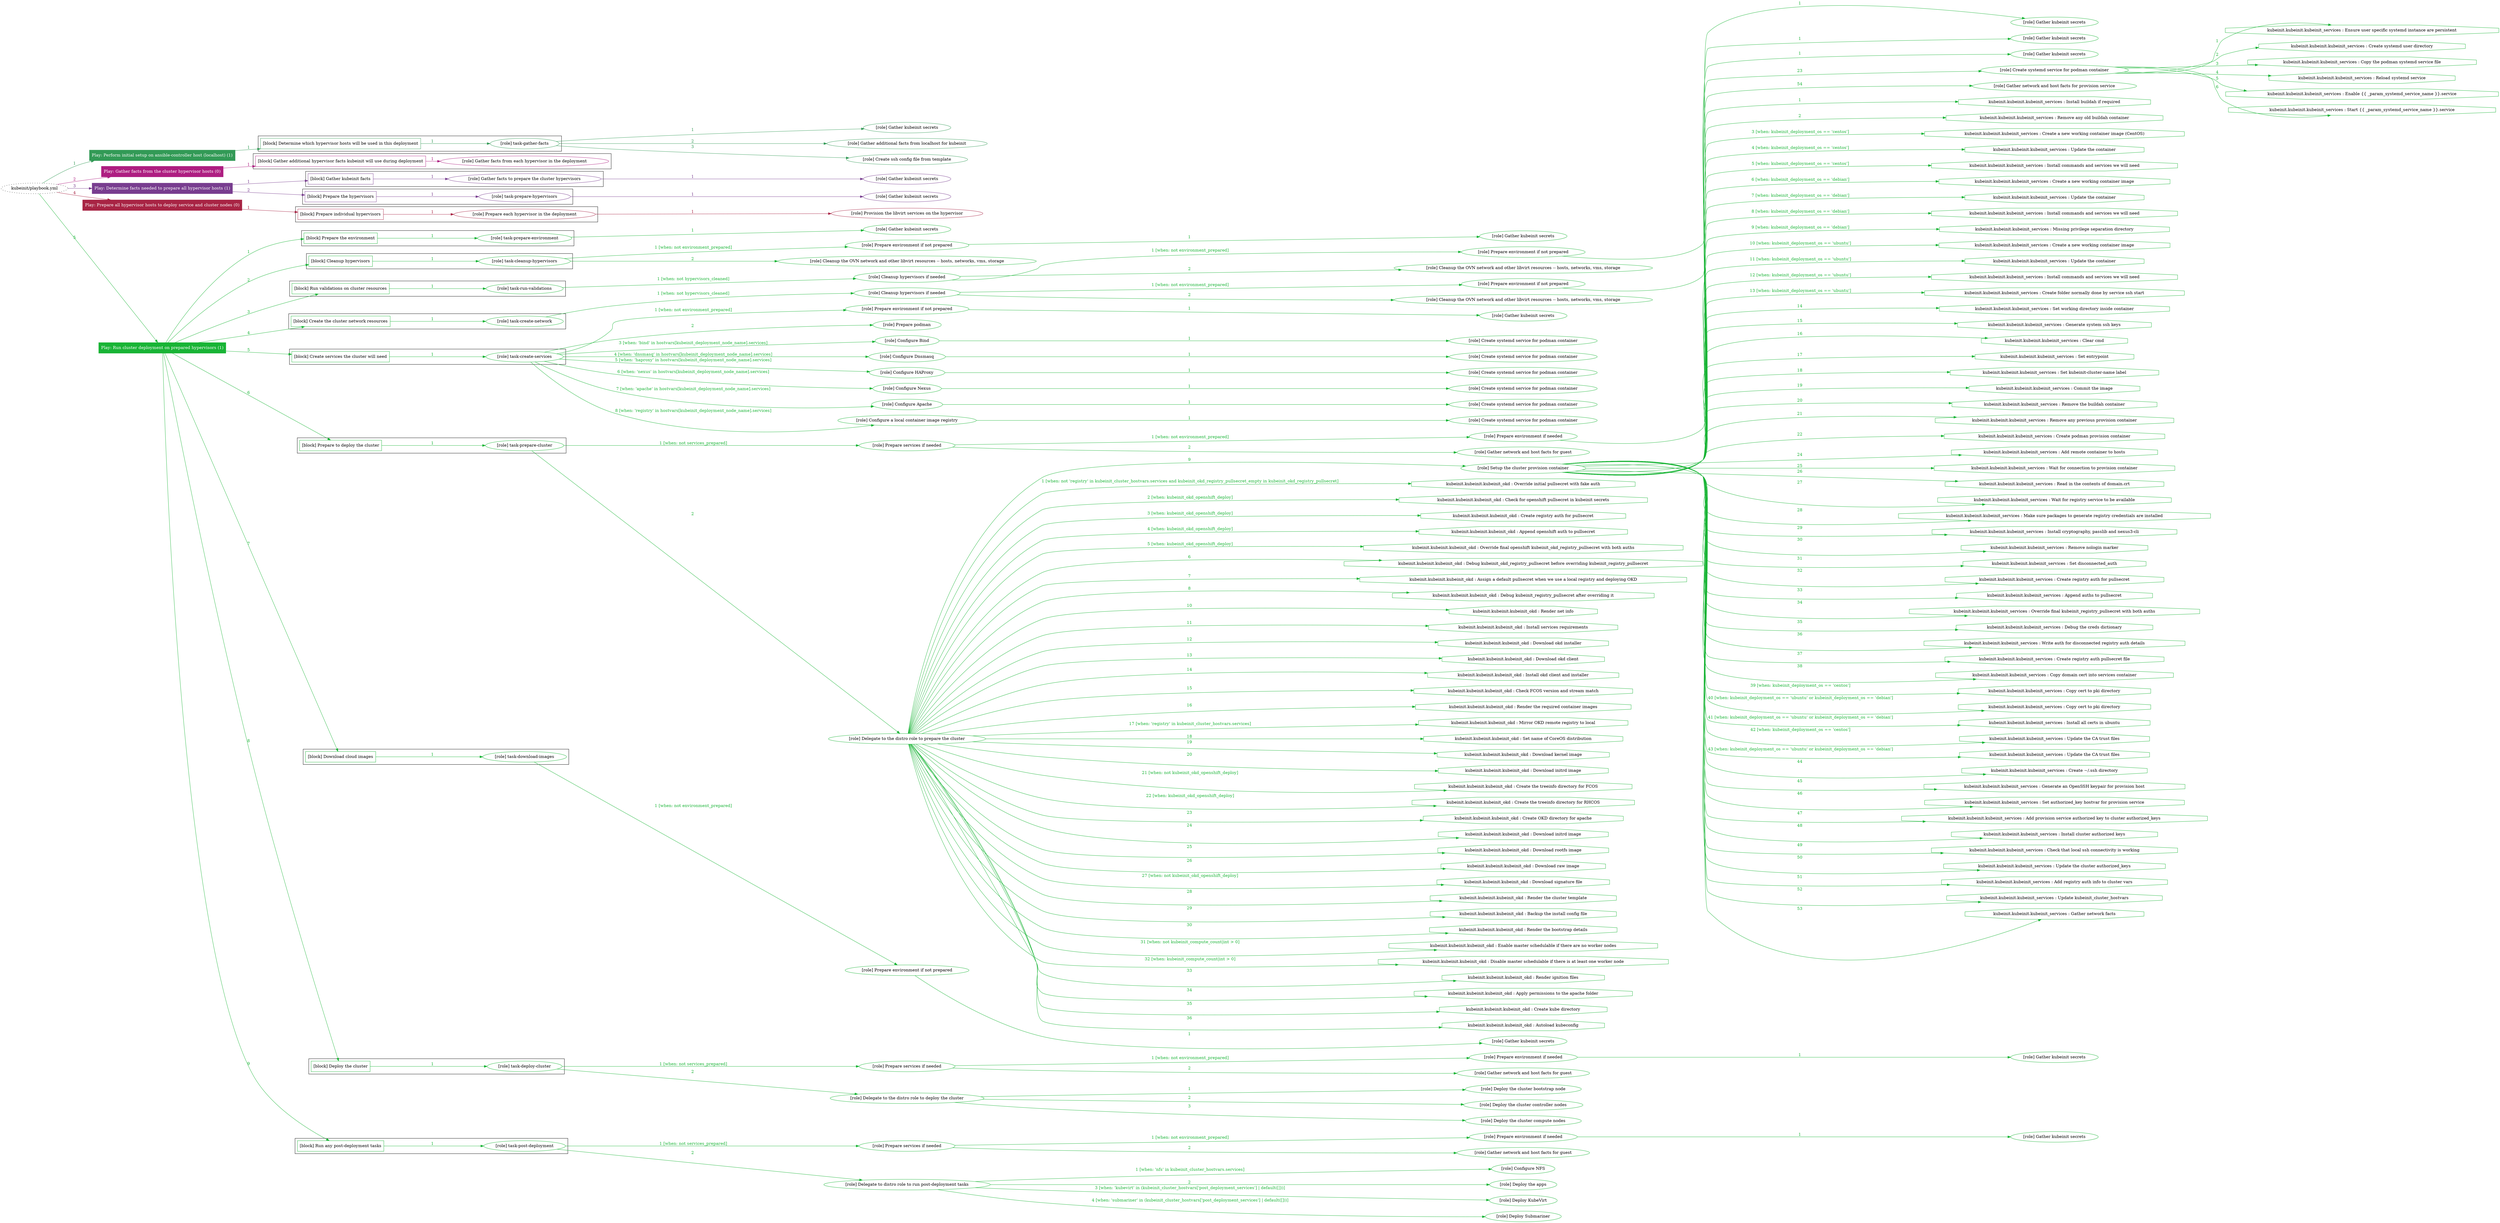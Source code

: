 digraph {
	graph [concentrate=true ordering=in rankdir=LR ratio=fill]
	edge [esep=5 sep=10]
	"kubeinit/playbook.yml" [URL="/home/runner/work/kubeinit/kubeinit/kubeinit/playbook.yml" id=playbook_f29ca25b style=dotted]
	play_e415c585 [label="Play: Perform initial setup on ansible-controller host (localhost) (1)" URL="/home/runner/work/kubeinit/kubeinit/kubeinit/playbook.yml" color="#329a56" fontcolor="#ffffff" id=play_e415c585 shape=box style=filled tooltip=localhost]
	"kubeinit/playbook.yml" -> play_e415c585 [label="1 " color="#329a56" fontcolor="#329a56" id=edge_f4a7f8c4 labeltooltip="1 " tooltip="1 "]
	subgraph "Gather kubeinit secrets" {
		role_2679e111 [label="[role] Gather kubeinit secrets" URL="/home/runner/.ansible/collections/ansible_collections/kubeinit/kubeinit/roles/kubeinit_prepare/tasks/build_hypervisors_group.yml" color="#329a56" id=role_2679e111 tooltip="Gather kubeinit secrets"]
	}
	subgraph "Gather additional facts from localhost for kubeinit" {
		role_ac39caf0 [label="[role] Gather additional facts from localhost for kubeinit" URL="/home/runner/.ansible/collections/ansible_collections/kubeinit/kubeinit/roles/kubeinit_prepare/tasks/build_hypervisors_group.yml" color="#329a56" id=role_ac39caf0 tooltip="Gather additional facts from localhost for kubeinit"]
	}
	subgraph "Create ssh config file from template" {
		role_b0d87837 [label="[role] Create ssh config file from template" URL="/home/runner/.ansible/collections/ansible_collections/kubeinit/kubeinit/roles/kubeinit_prepare/tasks/build_hypervisors_group.yml" color="#329a56" id=role_b0d87837 tooltip="Create ssh config file from template"]
	}
	subgraph "task-gather-facts" {
		role_3878d0e4 [label="[role] task-gather-facts" URL="/home/runner/work/kubeinit/kubeinit/kubeinit/playbook.yml" color="#329a56" id=role_3878d0e4 tooltip="task-gather-facts"]
		role_3878d0e4 -> role_2679e111 [label="1 " color="#329a56" fontcolor="#329a56" id=edge_f6ca021a labeltooltip="1 " tooltip="1 "]
		role_3878d0e4 -> role_ac39caf0 [label="2 " color="#329a56" fontcolor="#329a56" id=edge_90214f03 labeltooltip="2 " tooltip="2 "]
		role_3878d0e4 -> role_b0d87837 [label="3 " color="#329a56" fontcolor="#329a56" id=edge_7dc8ebc8 labeltooltip="3 " tooltip="3 "]
	}
	subgraph "Play: Perform initial setup on ansible-controller host (localhost) (1)" {
		play_e415c585 -> block_efa15605 [label=1 color="#329a56" fontcolor="#329a56" id=edge_1fc87cc2 labeltooltip=1 tooltip=1]
		subgraph cluster_block_efa15605 {
			block_efa15605 [label="[block] Determine which hypervisor hosts will be used in this deployment" URL="/home/runner/work/kubeinit/kubeinit/kubeinit/playbook.yml" color="#329a56" id=block_efa15605 labeltooltip="Determine which hypervisor hosts will be used in this deployment" shape=box tooltip="Determine which hypervisor hosts will be used in this deployment"]
			block_efa15605 -> role_3878d0e4 [label="1 " color="#329a56" fontcolor="#329a56" id=edge_de0fbdd4 labeltooltip="1 " tooltip="1 "]
		}
	}
	play_8497f901 [label="Play: Gather facts from the cluster hypervisor hosts (0)" URL="/home/runner/work/kubeinit/kubeinit/kubeinit/playbook.yml" color="#ae1e81" fontcolor="#ffffff" id=play_8497f901 shape=box style=filled tooltip="Play: Gather facts from the cluster hypervisor hosts (0)"]
	"kubeinit/playbook.yml" -> play_8497f901 [label="2 " color="#ae1e81" fontcolor="#ae1e81" id=edge_f39e3710 labeltooltip="2 " tooltip="2 "]
	subgraph "Gather facts from each hypervisor in the deployment" {
		role_b3374ad0 [label="[role] Gather facts from each hypervisor in the deployment" URL="/home/runner/work/kubeinit/kubeinit/kubeinit/playbook.yml" color="#ae1e81" id=role_b3374ad0 tooltip="Gather facts from each hypervisor in the deployment"]
	}
	subgraph "Play: Gather facts from the cluster hypervisor hosts (0)" {
		play_8497f901 -> block_a4c6c955 [label=1 color="#ae1e81" fontcolor="#ae1e81" id=edge_710a36f1 labeltooltip=1 tooltip=1]
		subgraph cluster_block_a4c6c955 {
			block_a4c6c955 [label="[block] Gather additional hypervisor facts kubeinit will use during deployment" URL="/home/runner/work/kubeinit/kubeinit/kubeinit/playbook.yml" color="#ae1e81" id=block_a4c6c955 labeltooltip="Gather additional hypervisor facts kubeinit will use during deployment" shape=box tooltip="Gather additional hypervisor facts kubeinit will use during deployment"]
			block_a4c6c955 -> role_b3374ad0 [label="1 " color="#ae1e81" fontcolor="#ae1e81" id=edge_671fbc68 labeltooltip="1 " tooltip="1 "]
		}
	}
	play_53e6bf91 [label="Play: Determine facts needed to prepare all hypervisor hosts (1)" URL="/home/runner/work/kubeinit/kubeinit/kubeinit/playbook.yml" color="#783d8f" fontcolor="#ffffff" id=play_53e6bf91 shape=box style=filled tooltip=localhost]
	"kubeinit/playbook.yml" -> play_53e6bf91 [label="3 " color="#783d8f" fontcolor="#783d8f" id=edge_526652da labeltooltip="3 " tooltip="3 "]
	subgraph "Gather kubeinit secrets" {
		role_7149f559 [label="[role] Gather kubeinit secrets" URL="/home/runner/.ansible/collections/ansible_collections/kubeinit/kubeinit/roles/kubeinit_prepare/tasks/gather_kubeinit_facts.yml" color="#783d8f" id=role_7149f559 tooltip="Gather kubeinit secrets"]
	}
	subgraph "Gather facts to prepare the cluster hypervisors" {
		role_e4d0b825 [label="[role] Gather facts to prepare the cluster hypervisors" URL="/home/runner/work/kubeinit/kubeinit/kubeinit/playbook.yml" color="#783d8f" id=role_e4d0b825 tooltip="Gather facts to prepare the cluster hypervisors"]
		role_e4d0b825 -> role_7149f559 [label="1 " color="#783d8f" fontcolor="#783d8f" id=edge_94f48ba8 labeltooltip="1 " tooltip="1 "]
	}
	subgraph "Gather kubeinit secrets" {
		role_b73115fb [label="[role] Gather kubeinit secrets" URL="/home/runner/.ansible/collections/ansible_collections/kubeinit/kubeinit/roles/kubeinit_prepare/tasks/gather_kubeinit_facts.yml" color="#783d8f" id=role_b73115fb tooltip="Gather kubeinit secrets"]
	}
	subgraph "task-prepare-hypervisors" {
		role_0dd7ed0d [label="[role] task-prepare-hypervisors" URL="/home/runner/work/kubeinit/kubeinit/kubeinit/playbook.yml" color="#783d8f" id=role_0dd7ed0d tooltip="task-prepare-hypervisors"]
		role_0dd7ed0d -> role_b73115fb [label="1 " color="#783d8f" fontcolor="#783d8f" id=edge_61011565 labeltooltip="1 " tooltip="1 "]
	}
	subgraph "Play: Determine facts needed to prepare all hypervisor hosts (1)" {
		play_53e6bf91 -> block_1c067705 [label=1 color="#783d8f" fontcolor="#783d8f" id=edge_4469bfd3 labeltooltip=1 tooltip=1]
		subgraph cluster_block_1c067705 {
			block_1c067705 [label="[block] Gather kubeinit facts" URL="/home/runner/work/kubeinit/kubeinit/kubeinit/playbook.yml" color="#783d8f" id=block_1c067705 labeltooltip="Gather kubeinit facts" shape=box tooltip="Gather kubeinit facts"]
			block_1c067705 -> role_e4d0b825 [label="1 " color="#783d8f" fontcolor="#783d8f" id=edge_6a487f33 labeltooltip="1 " tooltip="1 "]
		}
		play_53e6bf91 -> block_28352e9c [label=2 color="#783d8f" fontcolor="#783d8f" id=edge_f261e185 labeltooltip=2 tooltip=2]
		subgraph cluster_block_28352e9c {
			block_28352e9c [label="[block] Prepare the hypervisors" URL="/home/runner/work/kubeinit/kubeinit/kubeinit/playbook.yml" color="#783d8f" id=block_28352e9c labeltooltip="Prepare the hypervisors" shape=box tooltip="Prepare the hypervisors"]
			block_28352e9c -> role_0dd7ed0d [label="1 " color="#783d8f" fontcolor="#783d8f" id=edge_0114d373 labeltooltip="1 " tooltip="1 "]
		}
	}
	play_c2f3bd17 [label="Play: Prepare all hypervisor hosts to deploy service and cluster nodes (0)" URL="/home/runner/work/kubeinit/kubeinit/kubeinit/playbook.yml" color="#a82444" fontcolor="#ffffff" id=play_c2f3bd17 shape=box style=filled tooltip="Play: Prepare all hypervisor hosts to deploy service and cluster nodes (0)"]
	"kubeinit/playbook.yml" -> play_c2f3bd17 [label="4 " color="#a82444" fontcolor="#a82444" id=edge_590feb2e labeltooltip="4 " tooltip="4 "]
	subgraph "Provision the libvirt services on the hypervisor" {
		role_af5bde38 [label="[role] Provision the libvirt services on the hypervisor" URL="/home/runner/.ansible/collections/ansible_collections/kubeinit/kubeinit/roles/kubeinit_prepare/tasks/prepare_hypervisor.yml" color="#a82444" id=role_af5bde38 tooltip="Provision the libvirt services on the hypervisor"]
	}
	subgraph "Prepare each hypervisor in the deployment" {
		role_b80e166d [label="[role] Prepare each hypervisor in the deployment" URL="/home/runner/work/kubeinit/kubeinit/kubeinit/playbook.yml" color="#a82444" id=role_b80e166d tooltip="Prepare each hypervisor in the deployment"]
		role_b80e166d -> role_af5bde38 [label="1 " color="#a82444" fontcolor="#a82444" id=edge_e775fdbd labeltooltip="1 " tooltip="1 "]
	}
	subgraph "Play: Prepare all hypervisor hosts to deploy service and cluster nodes (0)" {
		play_c2f3bd17 -> block_9f125c61 [label=1 color="#a82444" fontcolor="#a82444" id=edge_66405df8 labeltooltip=1 tooltip=1]
		subgraph cluster_block_9f125c61 {
			block_9f125c61 [label="[block] Prepare individual hypervisors" URL="/home/runner/work/kubeinit/kubeinit/kubeinit/playbook.yml" color="#a82444" id=block_9f125c61 labeltooltip="Prepare individual hypervisors" shape=box tooltip="Prepare individual hypervisors"]
			block_9f125c61 -> role_b80e166d [label="1 " color="#a82444" fontcolor="#a82444" id=edge_5e43979f labeltooltip="1 " tooltip="1 "]
		}
	}
	play_9bf64943 [label="Play: Run cluster deployment on prepared hypervisors (1)" URL="/home/runner/work/kubeinit/kubeinit/kubeinit/playbook.yml" color="#18b435" fontcolor="#ffffff" id=play_9bf64943 shape=box style=filled tooltip=localhost]
	"kubeinit/playbook.yml" -> play_9bf64943 [label="5 " color="#18b435" fontcolor="#18b435" id=edge_3b2c5444 labeltooltip="5 " tooltip="5 "]
	subgraph "Gather kubeinit secrets" {
		role_1f64107d [label="[role] Gather kubeinit secrets" URL="/home/runner/.ansible/collections/ansible_collections/kubeinit/kubeinit/roles/kubeinit_prepare/tasks/gather_kubeinit_facts.yml" color="#18b435" id=role_1f64107d tooltip="Gather kubeinit secrets"]
	}
	subgraph "task-prepare-environment" {
		role_2d3ae67c [label="[role] task-prepare-environment" URL="/home/runner/work/kubeinit/kubeinit/kubeinit/playbook.yml" color="#18b435" id=role_2d3ae67c tooltip="task-prepare-environment"]
		role_2d3ae67c -> role_1f64107d [label="1 " color="#18b435" fontcolor="#18b435" id=edge_cc989261 labeltooltip="1 " tooltip="1 "]
	}
	subgraph "Gather kubeinit secrets" {
		role_1ab7c016 [label="[role] Gather kubeinit secrets" URL="/home/runner/.ansible/collections/ansible_collections/kubeinit/kubeinit/roles/kubeinit_prepare/tasks/gather_kubeinit_facts.yml" color="#18b435" id=role_1ab7c016 tooltip="Gather kubeinit secrets"]
	}
	subgraph "Prepare environment if not prepared" {
		role_6bcef12d [label="[role] Prepare environment if not prepared" URL="/home/runner/.ansible/collections/ansible_collections/kubeinit/kubeinit/roles/kubeinit_prepare/tasks/cleanup_hypervisors.yml" color="#18b435" id=role_6bcef12d tooltip="Prepare environment if not prepared"]
		role_6bcef12d -> role_1ab7c016 [label="1 " color="#18b435" fontcolor="#18b435" id=edge_81c565ba labeltooltip="1 " tooltip="1 "]
	}
	subgraph "Cleanup the OVN network and other libvirt resources -- hosts, networks, vms, storage" {
		role_75bb5ddf [label="[role] Cleanup the OVN network and other libvirt resources -- hosts, networks, vms, storage" URL="/home/runner/.ansible/collections/ansible_collections/kubeinit/kubeinit/roles/kubeinit_prepare/tasks/cleanup_hypervisors.yml" color="#18b435" id=role_75bb5ddf tooltip="Cleanup the OVN network and other libvirt resources -- hosts, networks, vms, storage"]
	}
	subgraph "task-cleanup-hypervisors" {
		role_3f6f66d1 [label="[role] task-cleanup-hypervisors" URL="/home/runner/work/kubeinit/kubeinit/kubeinit/playbook.yml" color="#18b435" id=role_3f6f66d1 tooltip="task-cleanup-hypervisors"]
		role_3f6f66d1 -> role_6bcef12d [label="1 [when: not environment_prepared]" color="#18b435" fontcolor="#18b435" id=edge_faeb0772 labeltooltip="1 [when: not environment_prepared]" tooltip="1 [when: not environment_prepared]"]
		role_3f6f66d1 -> role_75bb5ddf [label="2 " color="#18b435" fontcolor="#18b435" id=edge_0bd44191 labeltooltip="2 " tooltip="2 "]
	}
	subgraph "Gather kubeinit secrets" {
		role_36db985a [label="[role] Gather kubeinit secrets" URL="/home/runner/.ansible/collections/ansible_collections/kubeinit/kubeinit/roles/kubeinit_prepare/tasks/gather_kubeinit_facts.yml" color="#18b435" id=role_36db985a tooltip="Gather kubeinit secrets"]
	}
	subgraph "Prepare environment if not prepared" {
		role_2ec26249 [label="[role] Prepare environment if not prepared" URL="/home/runner/.ansible/collections/ansible_collections/kubeinit/kubeinit/roles/kubeinit_prepare/tasks/cleanup_hypervisors.yml" color="#18b435" id=role_2ec26249 tooltip="Prepare environment if not prepared"]
		role_2ec26249 -> role_36db985a [label="1 " color="#18b435" fontcolor="#18b435" id=edge_cf7da9fe labeltooltip="1 " tooltip="1 "]
	}
	subgraph "Cleanup the OVN network and other libvirt resources -- hosts, networks, vms, storage" {
		role_d7b5ce1f [label="[role] Cleanup the OVN network and other libvirt resources -- hosts, networks, vms, storage" URL="/home/runner/.ansible/collections/ansible_collections/kubeinit/kubeinit/roles/kubeinit_prepare/tasks/cleanup_hypervisors.yml" color="#18b435" id=role_d7b5ce1f tooltip="Cleanup the OVN network and other libvirt resources -- hosts, networks, vms, storage"]
	}
	subgraph "Cleanup hypervisors if needed" {
		role_911f5d01 [label="[role] Cleanup hypervisors if needed" URL="/home/runner/.ansible/collections/ansible_collections/kubeinit/kubeinit/roles/kubeinit_validations/tasks/main.yml" color="#18b435" id=role_911f5d01 tooltip="Cleanup hypervisors if needed"]
		role_911f5d01 -> role_2ec26249 [label="1 [when: not environment_prepared]" color="#18b435" fontcolor="#18b435" id=edge_b816eb6e labeltooltip="1 [when: not environment_prepared]" tooltip="1 [when: not environment_prepared]"]
		role_911f5d01 -> role_d7b5ce1f [label="2 " color="#18b435" fontcolor="#18b435" id=edge_5d7766db labeltooltip="2 " tooltip="2 "]
	}
	subgraph "task-run-validations" {
		role_212a7acf [label="[role] task-run-validations" URL="/home/runner/work/kubeinit/kubeinit/kubeinit/playbook.yml" color="#18b435" id=role_212a7acf tooltip="task-run-validations"]
		role_212a7acf -> role_911f5d01 [label="1 [when: not hypervisors_cleaned]" color="#18b435" fontcolor="#18b435" id=edge_e8646bb7 labeltooltip="1 [when: not hypervisors_cleaned]" tooltip="1 [when: not hypervisors_cleaned]"]
	}
	subgraph "Gather kubeinit secrets" {
		role_00f6ce67 [label="[role] Gather kubeinit secrets" URL="/home/runner/.ansible/collections/ansible_collections/kubeinit/kubeinit/roles/kubeinit_prepare/tasks/gather_kubeinit_facts.yml" color="#18b435" id=role_00f6ce67 tooltip="Gather kubeinit secrets"]
	}
	subgraph "Prepare environment if not prepared" {
		role_2e68e505 [label="[role] Prepare environment if not prepared" URL="/home/runner/.ansible/collections/ansible_collections/kubeinit/kubeinit/roles/kubeinit_prepare/tasks/cleanup_hypervisors.yml" color="#18b435" id=role_2e68e505 tooltip="Prepare environment if not prepared"]
		role_2e68e505 -> role_00f6ce67 [label="1 " color="#18b435" fontcolor="#18b435" id=edge_46dc59de labeltooltip="1 " tooltip="1 "]
	}
	subgraph "Cleanup the OVN network and other libvirt resources -- hosts, networks, vms, storage" {
		role_e8d07960 [label="[role] Cleanup the OVN network and other libvirt resources -- hosts, networks, vms, storage" URL="/home/runner/.ansible/collections/ansible_collections/kubeinit/kubeinit/roles/kubeinit_prepare/tasks/cleanup_hypervisors.yml" color="#18b435" id=role_e8d07960 tooltip="Cleanup the OVN network and other libvirt resources -- hosts, networks, vms, storage"]
	}
	subgraph "Cleanup hypervisors if needed" {
		role_fe622db6 [label="[role] Cleanup hypervisors if needed" URL="/home/runner/.ansible/collections/ansible_collections/kubeinit/kubeinit/roles/kubeinit_libvirt/tasks/create_network.yml" color="#18b435" id=role_fe622db6 tooltip="Cleanup hypervisors if needed"]
		role_fe622db6 -> role_2e68e505 [label="1 [when: not environment_prepared]" color="#18b435" fontcolor="#18b435" id=edge_5aa4620d labeltooltip="1 [when: not environment_prepared]" tooltip="1 [when: not environment_prepared]"]
		role_fe622db6 -> role_e8d07960 [label="2 " color="#18b435" fontcolor="#18b435" id=edge_bf30763c labeltooltip="2 " tooltip="2 "]
	}
	subgraph "task-create-network" {
		role_6b200399 [label="[role] task-create-network" URL="/home/runner/work/kubeinit/kubeinit/kubeinit/playbook.yml" color="#18b435" id=role_6b200399 tooltip="task-create-network"]
		role_6b200399 -> role_fe622db6 [label="1 [when: not hypervisors_cleaned]" color="#18b435" fontcolor="#18b435" id=edge_1bf48546 labeltooltip="1 [when: not hypervisors_cleaned]" tooltip="1 [when: not hypervisors_cleaned]"]
	}
	subgraph "Gather kubeinit secrets" {
		role_497abf97 [label="[role] Gather kubeinit secrets" URL="/home/runner/.ansible/collections/ansible_collections/kubeinit/kubeinit/roles/kubeinit_prepare/tasks/gather_kubeinit_facts.yml" color="#18b435" id=role_497abf97 tooltip="Gather kubeinit secrets"]
	}
	subgraph "Prepare environment if not prepared" {
		role_c0258883 [label="[role] Prepare environment if not prepared" URL="/home/runner/.ansible/collections/ansible_collections/kubeinit/kubeinit/roles/kubeinit_services/tasks/main.yml" color="#18b435" id=role_c0258883 tooltip="Prepare environment if not prepared"]
		role_c0258883 -> role_497abf97 [label="1 " color="#18b435" fontcolor="#18b435" id=edge_484936a1 labeltooltip="1 " tooltip="1 "]
	}
	subgraph "Prepare podman" {
		role_a8244034 [label="[role] Prepare podman" URL="/home/runner/.ansible/collections/ansible_collections/kubeinit/kubeinit/roles/kubeinit_services/tasks/00_create_service_pod.yml" color="#18b435" id=role_a8244034 tooltip="Prepare podman"]
	}
	subgraph "Create systemd service for podman container" {
		role_cbf25a67 [label="[role] Create systemd service for podman container" URL="/home/runner/.ansible/collections/ansible_collections/kubeinit/kubeinit/roles/kubeinit_bind/tasks/main.yml" color="#18b435" id=role_cbf25a67 tooltip="Create systemd service for podman container"]
	}
	subgraph "Configure Bind" {
		role_7df1e9dc [label="[role] Configure Bind" URL="/home/runner/.ansible/collections/ansible_collections/kubeinit/kubeinit/roles/kubeinit_services/tasks/start_services_containers.yml" color="#18b435" id=role_7df1e9dc tooltip="Configure Bind"]
		role_7df1e9dc -> role_cbf25a67 [label="1 " color="#18b435" fontcolor="#18b435" id=edge_4870b32d labeltooltip="1 " tooltip="1 "]
	}
	subgraph "Create systemd service for podman container" {
		role_a2c7cc35 [label="[role] Create systemd service for podman container" URL="/home/runner/.ansible/collections/ansible_collections/kubeinit/kubeinit/roles/kubeinit_dnsmasq/tasks/main.yml" color="#18b435" id=role_a2c7cc35 tooltip="Create systemd service for podman container"]
	}
	subgraph "Configure Dnsmasq" {
		role_9d790910 [label="[role] Configure Dnsmasq" URL="/home/runner/.ansible/collections/ansible_collections/kubeinit/kubeinit/roles/kubeinit_services/tasks/start_services_containers.yml" color="#18b435" id=role_9d790910 tooltip="Configure Dnsmasq"]
		role_9d790910 -> role_a2c7cc35 [label="1 " color="#18b435" fontcolor="#18b435" id=edge_b9536778 labeltooltip="1 " tooltip="1 "]
	}
	subgraph "Create systemd service for podman container" {
		role_12a25735 [label="[role] Create systemd service for podman container" URL="/home/runner/.ansible/collections/ansible_collections/kubeinit/kubeinit/roles/kubeinit_haproxy/tasks/main.yml" color="#18b435" id=role_12a25735 tooltip="Create systemd service for podman container"]
	}
	subgraph "Configure HAProxy" {
		role_eb6b9efe [label="[role] Configure HAProxy" URL="/home/runner/.ansible/collections/ansible_collections/kubeinit/kubeinit/roles/kubeinit_services/tasks/start_services_containers.yml" color="#18b435" id=role_eb6b9efe tooltip="Configure HAProxy"]
		role_eb6b9efe -> role_12a25735 [label="1 " color="#18b435" fontcolor="#18b435" id=edge_d01840a8 labeltooltip="1 " tooltip="1 "]
	}
	subgraph "Create systemd service for podman container" {
		role_98a0a7cb [label="[role] Create systemd service for podman container" URL="/home/runner/.ansible/collections/ansible_collections/kubeinit/kubeinit/roles/kubeinit_nexus/tasks/main.yml" color="#18b435" id=role_98a0a7cb tooltip="Create systemd service for podman container"]
	}
	subgraph "Configure Nexus" {
		role_b60d9ed0 [label="[role] Configure Nexus" URL="/home/runner/.ansible/collections/ansible_collections/kubeinit/kubeinit/roles/kubeinit_services/tasks/start_services_containers.yml" color="#18b435" id=role_b60d9ed0 tooltip="Configure Nexus"]
		role_b60d9ed0 -> role_98a0a7cb [label="1 " color="#18b435" fontcolor="#18b435" id=edge_b74e009a labeltooltip="1 " tooltip="1 "]
	}
	subgraph "Create systemd service for podman container" {
		role_b9a5af99 [label="[role] Create systemd service for podman container" URL="/home/runner/.ansible/collections/ansible_collections/kubeinit/kubeinit/roles/kubeinit_apache/tasks/main.yml" color="#18b435" id=role_b9a5af99 tooltip="Create systemd service for podman container"]
	}
	subgraph "Configure Apache" {
		role_5887fec2 [label="[role] Configure Apache" URL="/home/runner/.ansible/collections/ansible_collections/kubeinit/kubeinit/roles/kubeinit_services/tasks/start_services_containers.yml" color="#18b435" id=role_5887fec2 tooltip="Configure Apache"]
		role_5887fec2 -> role_b9a5af99 [label="1 " color="#18b435" fontcolor="#18b435" id=edge_d47beb7d labeltooltip="1 " tooltip="1 "]
	}
	subgraph "Create systemd service for podman container" {
		role_8a69c9a3 [label="[role] Create systemd service for podman container" URL="/home/runner/.ansible/collections/ansible_collections/kubeinit/kubeinit/roles/kubeinit_registry/tasks/main.yml" color="#18b435" id=role_8a69c9a3 tooltip="Create systemd service for podman container"]
	}
	subgraph "Configure a local container image registry" {
		role_98c23a06 [label="[role] Configure a local container image registry" URL="/home/runner/.ansible/collections/ansible_collections/kubeinit/kubeinit/roles/kubeinit_services/tasks/start_services_containers.yml" color="#18b435" id=role_98c23a06 tooltip="Configure a local container image registry"]
		role_98c23a06 -> role_8a69c9a3 [label="1 " color="#18b435" fontcolor="#18b435" id=edge_638d2945 labeltooltip="1 " tooltip="1 "]
	}
	subgraph "task-create-services" {
		role_15cb07bb [label="[role] task-create-services" URL="/home/runner/work/kubeinit/kubeinit/kubeinit/playbook.yml" color="#18b435" id=role_15cb07bb tooltip="task-create-services"]
		role_15cb07bb -> role_c0258883 [label="1 [when: not environment_prepared]" color="#18b435" fontcolor="#18b435" id=edge_3ed3f838 labeltooltip="1 [when: not environment_prepared]" tooltip="1 [when: not environment_prepared]"]
		role_15cb07bb -> role_a8244034 [label="2 " color="#18b435" fontcolor="#18b435" id=edge_097ad222 labeltooltip="2 " tooltip="2 "]
		role_15cb07bb -> role_7df1e9dc [label="3 [when: 'bind' in hostvars[kubeinit_deployment_node_name].services]" color="#18b435" fontcolor="#18b435" id=edge_16b9e0ff labeltooltip="3 [when: 'bind' in hostvars[kubeinit_deployment_node_name].services]" tooltip="3 [when: 'bind' in hostvars[kubeinit_deployment_node_name].services]"]
		role_15cb07bb -> role_9d790910 [label="4 [when: 'dnsmasq' in hostvars[kubeinit_deployment_node_name].services]" color="#18b435" fontcolor="#18b435" id=edge_b151846d labeltooltip="4 [when: 'dnsmasq' in hostvars[kubeinit_deployment_node_name].services]" tooltip="4 [when: 'dnsmasq' in hostvars[kubeinit_deployment_node_name].services]"]
		role_15cb07bb -> role_eb6b9efe [label="5 [when: 'haproxy' in hostvars[kubeinit_deployment_node_name].services]" color="#18b435" fontcolor="#18b435" id=edge_2007b289 labeltooltip="5 [when: 'haproxy' in hostvars[kubeinit_deployment_node_name].services]" tooltip="5 [when: 'haproxy' in hostvars[kubeinit_deployment_node_name].services]"]
		role_15cb07bb -> role_b60d9ed0 [label="6 [when: 'nexus' in hostvars[kubeinit_deployment_node_name].services]" color="#18b435" fontcolor="#18b435" id=edge_15b04348 labeltooltip="6 [when: 'nexus' in hostvars[kubeinit_deployment_node_name].services]" tooltip="6 [when: 'nexus' in hostvars[kubeinit_deployment_node_name].services]"]
		role_15cb07bb -> role_5887fec2 [label="7 [when: 'apache' in hostvars[kubeinit_deployment_node_name].services]" color="#18b435" fontcolor="#18b435" id=edge_ba7b9e5e labeltooltip="7 [when: 'apache' in hostvars[kubeinit_deployment_node_name].services]" tooltip="7 [when: 'apache' in hostvars[kubeinit_deployment_node_name].services]"]
		role_15cb07bb -> role_98c23a06 [label="8 [when: 'registry' in hostvars[kubeinit_deployment_node_name].services]" color="#18b435" fontcolor="#18b435" id=edge_b7f7ea09 labeltooltip="8 [when: 'registry' in hostvars[kubeinit_deployment_node_name].services]" tooltip="8 [when: 'registry' in hostvars[kubeinit_deployment_node_name].services]"]
	}
	subgraph "Gather kubeinit secrets" {
		role_10620d4d [label="[role] Gather kubeinit secrets" URL="/home/runner/.ansible/collections/ansible_collections/kubeinit/kubeinit/roles/kubeinit_prepare/tasks/gather_kubeinit_facts.yml" color="#18b435" id=role_10620d4d tooltip="Gather kubeinit secrets"]
	}
	subgraph "Prepare environment if needed" {
		role_77ad332a [label="[role] Prepare environment if needed" URL="/home/runner/.ansible/collections/ansible_collections/kubeinit/kubeinit/roles/kubeinit_services/tasks/prepare_services.yml" color="#18b435" id=role_77ad332a tooltip="Prepare environment if needed"]
		role_77ad332a -> role_10620d4d [label="1 " color="#18b435" fontcolor="#18b435" id=edge_b05ed437 labeltooltip="1 " tooltip="1 "]
	}
	subgraph "Gather network and host facts for guest" {
		role_db0a0e6d [label="[role] Gather network and host facts for guest" URL="/home/runner/.ansible/collections/ansible_collections/kubeinit/kubeinit/roles/kubeinit_services/tasks/prepare_services.yml" color="#18b435" id=role_db0a0e6d tooltip="Gather network and host facts for guest"]
	}
	subgraph "Prepare services if needed" {
		role_3e266d4d [label="[role] Prepare services if needed" URL="/home/runner/.ansible/collections/ansible_collections/kubeinit/kubeinit/roles/kubeinit_prepare/tasks/prepare_cluster.yml" color="#18b435" id=role_3e266d4d tooltip="Prepare services if needed"]
		role_3e266d4d -> role_77ad332a [label="1 [when: not environment_prepared]" color="#18b435" fontcolor="#18b435" id=edge_866297c4 labeltooltip="1 [when: not environment_prepared]" tooltip="1 [when: not environment_prepared]"]
		role_3e266d4d -> role_db0a0e6d [label="2 " color="#18b435" fontcolor="#18b435" id=edge_67c4557e labeltooltip="2 " tooltip="2 "]
	}
	subgraph "Create systemd service for podman container" {
		role_d099e6c8 [label="[role] Create systemd service for podman container" URL="/home/runner/.ansible/collections/ansible_collections/kubeinit/kubeinit/roles/kubeinit_services/tasks/create_provision_container.yml" color="#18b435" id=role_d099e6c8 tooltip="Create systemd service for podman container"]
		task_9c3132b7 [label="kubeinit.kubeinit.kubeinit_services : Ensure user specific systemd instance are persistent" URL="/home/runner/.ansible/collections/ansible_collections/kubeinit/kubeinit/roles/kubeinit_services/tasks/create_managed_service.yml" color="#18b435" id=task_9c3132b7 shape=octagon tooltip="kubeinit.kubeinit.kubeinit_services : Ensure user specific systemd instance are persistent"]
		role_d099e6c8 -> task_9c3132b7 [label="1 " color="#18b435" fontcolor="#18b435" id=edge_7c451158 labeltooltip="1 " tooltip="1 "]
		task_c7351233 [label="kubeinit.kubeinit.kubeinit_services : Create systemd user directory" URL="/home/runner/.ansible/collections/ansible_collections/kubeinit/kubeinit/roles/kubeinit_services/tasks/create_managed_service.yml" color="#18b435" id=task_c7351233 shape=octagon tooltip="kubeinit.kubeinit.kubeinit_services : Create systemd user directory"]
		role_d099e6c8 -> task_c7351233 [label="2 " color="#18b435" fontcolor="#18b435" id=edge_56182d41 labeltooltip="2 " tooltip="2 "]
		task_60a57b47 [label="kubeinit.kubeinit.kubeinit_services : Copy the podman systemd service file" URL="/home/runner/.ansible/collections/ansible_collections/kubeinit/kubeinit/roles/kubeinit_services/tasks/create_managed_service.yml" color="#18b435" id=task_60a57b47 shape=octagon tooltip="kubeinit.kubeinit.kubeinit_services : Copy the podman systemd service file"]
		role_d099e6c8 -> task_60a57b47 [label="3 " color="#18b435" fontcolor="#18b435" id=edge_647257b2 labeltooltip="3 " tooltip="3 "]
		task_a1c759b9 [label="kubeinit.kubeinit.kubeinit_services : Reload systemd service" URL="/home/runner/.ansible/collections/ansible_collections/kubeinit/kubeinit/roles/kubeinit_services/tasks/create_managed_service.yml" color="#18b435" id=task_a1c759b9 shape=octagon tooltip="kubeinit.kubeinit.kubeinit_services : Reload systemd service"]
		role_d099e6c8 -> task_a1c759b9 [label="4 " color="#18b435" fontcolor="#18b435" id=edge_c953db6f labeltooltip="4 " tooltip="4 "]
		task_de58f4e7 [label="kubeinit.kubeinit.kubeinit_services : Enable {{ _param_systemd_service_name }}.service" URL="/home/runner/.ansible/collections/ansible_collections/kubeinit/kubeinit/roles/kubeinit_services/tasks/create_managed_service.yml" color="#18b435" id=task_de58f4e7 shape=octagon tooltip="kubeinit.kubeinit.kubeinit_services : Enable {{ _param_systemd_service_name }}.service"]
		role_d099e6c8 -> task_de58f4e7 [label="5 " color="#18b435" fontcolor="#18b435" id=edge_e0f57e18 labeltooltip="5 " tooltip="5 "]
		task_b3361bca [label="kubeinit.kubeinit.kubeinit_services : Start {{ _param_systemd_service_name }}.service" URL="/home/runner/.ansible/collections/ansible_collections/kubeinit/kubeinit/roles/kubeinit_services/tasks/create_managed_service.yml" color="#18b435" id=task_b3361bca shape=octagon tooltip="kubeinit.kubeinit.kubeinit_services : Start {{ _param_systemd_service_name }}.service"]
		role_d099e6c8 -> task_b3361bca [label="6 " color="#18b435" fontcolor="#18b435" id=edge_3339ed6d labeltooltip="6 " tooltip="6 "]
	}
	subgraph "Gather network and host facts for provision service" {
		role_7ac7933d [label="[role] Gather network and host facts for provision service" URL="/home/runner/.ansible/collections/ansible_collections/kubeinit/kubeinit/roles/kubeinit_services/tasks/create_provision_container.yml" color="#18b435" id=role_7ac7933d tooltip="Gather network and host facts for provision service"]
	}
	subgraph "Setup the cluster provision container" {
		role_013019ae [label="[role] Setup the cluster provision container" URL="/home/runner/.ansible/collections/ansible_collections/kubeinit/kubeinit/roles/kubeinit_okd/tasks/prepare_cluster.yml" color="#18b435" id=role_013019ae tooltip="Setup the cluster provision container"]
		task_93836bb4 [label="kubeinit.kubeinit.kubeinit_services : Install buildah if required" URL="/home/runner/.ansible/collections/ansible_collections/kubeinit/kubeinit/roles/kubeinit_services/tasks/create_provision_container.yml" color="#18b435" id=task_93836bb4 shape=octagon tooltip="kubeinit.kubeinit.kubeinit_services : Install buildah if required"]
		role_013019ae -> task_93836bb4 [label="1 " color="#18b435" fontcolor="#18b435" id=edge_4280e45b labeltooltip="1 " tooltip="1 "]
		task_9aa3530c [label="kubeinit.kubeinit.kubeinit_services : Remove any old buildah container" URL="/home/runner/.ansible/collections/ansible_collections/kubeinit/kubeinit/roles/kubeinit_services/tasks/create_provision_container.yml" color="#18b435" id=task_9aa3530c shape=octagon tooltip="kubeinit.kubeinit.kubeinit_services : Remove any old buildah container"]
		role_013019ae -> task_9aa3530c [label="2 " color="#18b435" fontcolor="#18b435" id=edge_71e03fd4 labeltooltip="2 " tooltip="2 "]
		task_8d5e6764 [label="kubeinit.kubeinit.kubeinit_services : Create a new working container image (CentOS)" URL="/home/runner/.ansible/collections/ansible_collections/kubeinit/kubeinit/roles/kubeinit_services/tasks/create_provision_container.yml" color="#18b435" id=task_8d5e6764 shape=octagon tooltip="kubeinit.kubeinit.kubeinit_services : Create a new working container image (CentOS)"]
		role_013019ae -> task_8d5e6764 [label="3 [when: kubeinit_deployment_os == 'centos']" color="#18b435" fontcolor="#18b435" id=edge_409cae2a labeltooltip="3 [when: kubeinit_deployment_os == 'centos']" tooltip="3 [when: kubeinit_deployment_os == 'centos']"]
		task_d496fe0d [label="kubeinit.kubeinit.kubeinit_services : Update the container" URL="/home/runner/.ansible/collections/ansible_collections/kubeinit/kubeinit/roles/kubeinit_services/tasks/create_provision_container.yml" color="#18b435" id=task_d496fe0d shape=octagon tooltip="kubeinit.kubeinit.kubeinit_services : Update the container"]
		role_013019ae -> task_d496fe0d [label="4 [when: kubeinit_deployment_os == 'centos']" color="#18b435" fontcolor="#18b435" id=edge_46148b02 labeltooltip="4 [when: kubeinit_deployment_os == 'centos']" tooltip="4 [when: kubeinit_deployment_os == 'centos']"]
		task_e1201025 [label="kubeinit.kubeinit.kubeinit_services : Install commands and services we will need" URL="/home/runner/.ansible/collections/ansible_collections/kubeinit/kubeinit/roles/kubeinit_services/tasks/create_provision_container.yml" color="#18b435" id=task_e1201025 shape=octagon tooltip="kubeinit.kubeinit.kubeinit_services : Install commands and services we will need"]
		role_013019ae -> task_e1201025 [label="5 [when: kubeinit_deployment_os == 'centos']" color="#18b435" fontcolor="#18b435" id=edge_f6aa2172 labeltooltip="5 [when: kubeinit_deployment_os == 'centos']" tooltip="5 [when: kubeinit_deployment_os == 'centos']"]
		task_2a160573 [label="kubeinit.kubeinit.kubeinit_services : Create a new working container image" URL="/home/runner/.ansible/collections/ansible_collections/kubeinit/kubeinit/roles/kubeinit_services/tasks/create_provision_container.yml" color="#18b435" id=task_2a160573 shape=octagon tooltip="kubeinit.kubeinit.kubeinit_services : Create a new working container image"]
		role_013019ae -> task_2a160573 [label="6 [when: kubeinit_deployment_os == 'debian']" color="#18b435" fontcolor="#18b435" id=edge_79e80f37 labeltooltip="6 [when: kubeinit_deployment_os == 'debian']" tooltip="6 [when: kubeinit_deployment_os == 'debian']"]
		task_974c4105 [label="kubeinit.kubeinit.kubeinit_services : Update the container" URL="/home/runner/.ansible/collections/ansible_collections/kubeinit/kubeinit/roles/kubeinit_services/tasks/create_provision_container.yml" color="#18b435" id=task_974c4105 shape=octagon tooltip="kubeinit.kubeinit.kubeinit_services : Update the container"]
		role_013019ae -> task_974c4105 [label="7 [when: kubeinit_deployment_os == 'debian']" color="#18b435" fontcolor="#18b435" id=edge_a5a845ac labeltooltip="7 [when: kubeinit_deployment_os == 'debian']" tooltip="7 [when: kubeinit_deployment_os == 'debian']"]
		task_e561d9be [label="kubeinit.kubeinit.kubeinit_services : Install commands and services we will need" URL="/home/runner/.ansible/collections/ansible_collections/kubeinit/kubeinit/roles/kubeinit_services/tasks/create_provision_container.yml" color="#18b435" id=task_e561d9be shape=octagon tooltip="kubeinit.kubeinit.kubeinit_services : Install commands and services we will need"]
		role_013019ae -> task_e561d9be [label="8 [when: kubeinit_deployment_os == 'debian']" color="#18b435" fontcolor="#18b435" id=edge_9009d7d4 labeltooltip="8 [when: kubeinit_deployment_os == 'debian']" tooltip="8 [when: kubeinit_deployment_os == 'debian']"]
		task_d4c1093a [label="kubeinit.kubeinit.kubeinit_services : Missing privilege separation directory" URL="/home/runner/.ansible/collections/ansible_collections/kubeinit/kubeinit/roles/kubeinit_services/tasks/create_provision_container.yml" color="#18b435" id=task_d4c1093a shape=octagon tooltip="kubeinit.kubeinit.kubeinit_services : Missing privilege separation directory"]
		role_013019ae -> task_d4c1093a [label="9 [when: kubeinit_deployment_os == 'debian']" color="#18b435" fontcolor="#18b435" id=edge_ac1fab52 labeltooltip="9 [when: kubeinit_deployment_os == 'debian']" tooltip="9 [when: kubeinit_deployment_os == 'debian']"]
		task_514df79d [label="kubeinit.kubeinit.kubeinit_services : Create a new working container image" URL="/home/runner/.ansible/collections/ansible_collections/kubeinit/kubeinit/roles/kubeinit_services/tasks/create_provision_container.yml" color="#18b435" id=task_514df79d shape=octagon tooltip="kubeinit.kubeinit.kubeinit_services : Create a new working container image"]
		role_013019ae -> task_514df79d [label="10 [when: kubeinit_deployment_os == 'ubuntu']" color="#18b435" fontcolor="#18b435" id=edge_99454da1 labeltooltip="10 [when: kubeinit_deployment_os == 'ubuntu']" tooltip="10 [when: kubeinit_deployment_os == 'ubuntu']"]
		task_186b3dbb [label="kubeinit.kubeinit.kubeinit_services : Update the container" URL="/home/runner/.ansible/collections/ansible_collections/kubeinit/kubeinit/roles/kubeinit_services/tasks/create_provision_container.yml" color="#18b435" id=task_186b3dbb shape=octagon tooltip="kubeinit.kubeinit.kubeinit_services : Update the container"]
		role_013019ae -> task_186b3dbb [label="11 [when: kubeinit_deployment_os == 'ubuntu']" color="#18b435" fontcolor="#18b435" id=edge_44ab5cf0 labeltooltip="11 [when: kubeinit_deployment_os == 'ubuntu']" tooltip="11 [when: kubeinit_deployment_os == 'ubuntu']"]
		task_ccf3c004 [label="kubeinit.kubeinit.kubeinit_services : Install commands and services we will need" URL="/home/runner/.ansible/collections/ansible_collections/kubeinit/kubeinit/roles/kubeinit_services/tasks/create_provision_container.yml" color="#18b435" id=task_ccf3c004 shape=octagon tooltip="kubeinit.kubeinit.kubeinit_services : Install commands and services we will need"]
		role_013019ae -> task_ccf3c004 [label="12 [when: kubeinit_deployment_os == 'ubuntu']" color="#18b435" fontcolor="#18b435" id=edge_15d67d71 labeltooltip="12 [when: kubeinit_deployment_os == 'ubuntu']" tooltip="12 [when: kubeinit_deployment_os == 'ubuntu']"]
		task_5d5bf255 [label="kubeinit.kubeinit.kubeinit_services : Create folder normally done by service ssh start" URL="/home/runner/.ansible/collections/ansible_collections/kubeinit/kubeinit/roles/kubeinit_services/tasks/create_provision_container.yml" color="#18b435" id=task_5d5bf255 shape=octagon tooltip="kubeinit.kubeinit.kubeinit_services : Create folder normally done by service ssh start"]
		role_013019ae -> task_5d5bf255 [label="13 [when: kubeinit_deployment_os == 'ubuntu']" color="#18b435" fontcolor="#18b435" id=edge_9ece4fb0 labeltooltip="13 [when: kubeinit_deployment_os == 'ubuntu']" tooltip="13 [when: kubeinit_deployment_os == 'ubuntu']"]
		task_cbc25298 [label="kubeinit.kubeinit.kubeinit_services : Set working directory inside container" URL="/home/runner/.ansible/collections/ansible_collections/kubeinit/kubeinit/roles/kubeinit_services/tasks/create_provision_container.yml" color="#18b435" id=task_cbc25298 shape=octagon tooltip="kubeinit.kubeinit.kubeinit_services : Set working directory inside container"]
		role_013019ae -> task_cbc25298 [label="14 " color="#18b435" fontcolor="#18b435" id=edge_9d8ec0bb labeltooltip="14 " tooltip="14 "]
		task_f0de8afe [label="kubeinit.kubeinit.kubeinit_services : Generate system ssh keys" URL="/home/runner/.ansible/collections/ansible_collections/kubeinit/kubeinit/roles/kubeinit_services/tasks/create_provision_container.yml" color="#18b435" id=task_f0de8afe shape=octagon tooltip="kubeinit.kubeinit.kubeinit_services : Generate system ssh keys"]
		role_013019ae -> task_f0de8afe [label="15 " color="#18b435" fontcolor="#18b435" id=edge_4e9aae35 labeltooltip="15 " tooltip="15 "]
		task_3c0584f5 [label="kubeinit.kubeinit.kubeinit_services : Clear cmd" URL="/home/runner/.ansible/collections/ansible_collections/kubeinit/kubeinit/roles/kubeinit_services/tasks/create_provision_container.yml" color="#18b435" id=task_3c0584f5 shape=octagon tooltip="kubeinit.kubeinit.kubeinit_services : Clear cmd"]
		role_013019ae -> task_3c0584f5 [label="16 " color="#18b435" fontcolor="#18b435" id=edge_8a6d7b82 labeltooltip="16 " tooltip="16 "]
		task_7451736c [label="kubeinit.kubeinit.kubeinit_services : Set entrypoint" URL="/home/runner/.ansible/collections/ansible_collections/kubeinit/kubeinit/roles/kubeinit_services/tasks/create_provision_container.yml" color="#18b435" id=task_7451736c shape=octagon tooltip="kubeinit.kubeinit.kubeinit_services : Set entrypoint"]
		role_013019ae -> task_7451736c [label="17 " color="#18b435" fontcolor="#18b435" id=edge_fb7b412a labeltooltip="17 " tooltip="17 "]
		task_f6eef193 [label="kubeinit.kubeinit.kubeinit_services : Set kubeinit-cluster-name label" URL="/home/runner/.ansible/collections/ansible_collections/kubeinit/kubeinit/roles/kubeinit_services/tasks/create_provision_container.yml" color="#18b435" id=task_f6eef193 shape=octagon tooltip="kubeinit.kubeinit.kubeinit_services : Set kubeinit-cluster-name label"]
		role_013019ae -> task_f6eef193 [label="18 " color="#18b435" fontcolor="#18b435" id=edge_48a28c45 labeltooltip="18 " tooltip="18 "]
		task_99fcf178 [label="kubeinit.kubeinit.kubeinit_services : Commit the image" URL="/home/runner/.ansible/collections/ansible_collections/kubeinit/kubeinit/roles/kubeinit_services/tasks/create_provision_container.yml" color="#18b435" id=task_99fcf178 shape=octagon tooltip="kubeinit.kubeinit.kubeinit_services : Commit the image"]
		role_013019ae -> task_99fcf178 [label="19 " color="#18b435" fontcolor="#18b435" id=edge_a844cc15 labeltooltip="19 " tooltip="19 "]
		task_c5a11bec [label="kubeinit.kubeinit.kubeinit_services : Remove the buildah container" URL="/home/runner/.ansible/collections/ansible_collections/kubeinit/kubeinit/roles/kubeinit_services/tasks/create_provision_container.yml" color="#18b435" id=task_c5a11bec shape=octagon tooltip="kubeinit.kubeinit.kubeinit_services : Remove the buildah container"]
		role_013019ae -> task_c5a11bec [label="20 " color="#18b435" fontcolor="#18b435" id=edge_28e1b8a8 labeltooltip="20 " tooltip="20 "]
		task_1aeacbe0 [label="kubeinit.kubeinit.kubeinit_services : Remove any previous provision container" URL="/home/runner/.ansible/collections/ansible_collections/kubeinit/kubeinit/roles/kubeinit_services/tasks/create_provision_container.yml" color="#18b435" id=task_1aeacbe0 shape=octagon tooltip="kubeinit.kubeinit.kubeinit_services : Remove any previous provision container"]
		role_013019ae -> task_1aeacbe0 [label="21 " color="#18b435" fontcolor="#18b435" id=edge_cd096a01 labeltooltip="21 " tooltip="21 "]
		task_8be8d95a [label="kubeinit.kubeinit.kubeinit_services : Create podman provision container" URL="/home/runner/.ansible/collections/ansible_collections/kubeinit/kubeinit/roles/kubeinit_services/tasks/create_provision_container.yml" color="#18b435" id=task_8be8d95a shape=octagon tooltip="kubeinit.kubeinit.kubeinit_services : Create podman provision container"]
		role_013019ae -> task_8be8d95a [label="22 " color="#18b435" fontcolor="#18b435" id=edge_5cab547b labeltooltip="22 " tooltip="22 "]
		role_013019ae -> role_d099e6c8 [label="23 " color="#18b435" fontcolor="#18b435" id=edge_99302ef6 labeltooltip="23 " tooltip="23 "]
		task_aae16d2c [label="kubeinit.kubeinit.kubeinit_services : Add remote container to hosts" URL="/home/runner/.ansible/collections/ansible_collections/kubeinit/kubeinit/roles/kubeinit_services/tasks/create_provision_container.yml" color="#18b435" id=task_aae16d2c shape=octagon tooltip="kubeinit.kubeinit.kubeinit_services : Add remote container to hosts"]
		role_013019ae -> task_aae16d2c [label="24 " color="#18b435" fontcolor="#18b435" id=edge_3ee35e13 labeltooltip="24 " tooltip="24 "]
		task_aba3ce4b [label="kubeinit.kubeinit.kubeinit_services : Wait for connection to provision container" URL="/home/runner/.ansible/collections/ansible_collections/kubeinit/kubeinit/roles/kubeinit_services/tasks/create_provision_container.yml" color="#18b435" id=task_aba3ce4b shape=octagon tooltip="kubeinit.kubeinit.kubeinit_services : Wait for connection to provision container"]
		role_013019ae -> task_aba3ce4b [label="25 " color="#18b435" fontcolor="#18b435" id=edge_4eef588d labeltooltip="25 " tooltip="25 "]
		task_95842571 [label="kubeinit.kubeinit.kubeinit_services : Read in the contents of domain.crt" URL="/home/runner/.ansible/collections/ansible_collections/kubeinit/kubeinit/roles/kubeinit_services/tasks/create_provision_container.yml" color="#18b435" id=task_95842571 shape=octagon tooltip="kubeinit.kubeinit.kubeinit_services : Read in the contents of domain.crt"]
		role_013019ae -> task_95842571 [label="26 " color="#18b435" fontcolor="#18b435" id=edge_d24e0ef8 labeltooltip="26 " tooltip="26 "]
		task_74357d29 [label="kubeinit.kubeinit.kubeinit_services : Wait for registry service to be available" URL="/home/runner/.ansible/collections/ansible_collections/kubeinit/kubeinit/roles/kubeinit_services/tasks/create_provision_container.yml" color="#18b435" id=task_74357d29 shape=octagon tooltip="kubeinit.kubeinit.kubeinit_services : Wait for registry service to be available"]
		role_013019ae -> task_74357d29 [label="27 " color="#18b435" fontcolor="#18b435" id=edge_3d25535c labeltooltip="27 " tooltip="27 "]
		task_5ba4ed94 [label="kubeinit.kubeinit.kubeinit_services : Make sure packages to generate registry credentials are installed" URL="/home/runner/.ansible/collections/ansible_collections/kubeinit/kubeinit/roles/kubeinit_services/tasks/create_provision_container.yml" color="#18b435" id=task_5ba4ed94 shape=octagon tooltip="kubeinit.kubeinit.kubeinit_services : Make sure packages to generate registry credentials are installed"]
		role_013019ae -> task_5ba4ed94 [label="28 " color="#18b435" fontcolor="#18b435" id=edge_d2bd5f8c labeltooltip="28 " tooltip="28 "]
		task_ee63bdfa [label="kubeinit.kubeinit.kubeinit_services : Install cryptography, passlib and nexus3-cli" URL="/home/runner/.ansible/collections/ansible_collections/kubeinit/kubeinit/roles/kubeinit_services/tasks/create_provision_container.yml" color="#18b435" id=task_ee63bdfa shape=octagon tooltip="kubeinit.kubeinit.kubeinit_services : Install cryptography, passlib and nexus3-cli"]
		role_013019ae -> task_ee63bdfa [label="29 " color="#18b435" fontcolor="#18b435" id=edge_9bf96a59 labeltooltip="29 " tooltip="29 "]
		task_e3a23e20 [label="kubeinit.kubeinit.kubeinit_services : Remove nologin marker" URL="/home/runner/.ansible/collections/ansible_collections/kubeinit/kubeinit/roles/kubeinit_services/tasks/create_provision_container.yml" color="#18b435" id=task_e3a23e20 shape=octagon tooltip="kubeinit.kubeinit.kubeinit_services : Remove nologin marker"]
		role_013019ae -> task_e3a23e20 [label="30 " color="#18b435" fontcolor="#18b435" id=edge_57a2a7ee labeltooltip="30 " tooltip="30 "]
		task_5b2f89f3 [label="kubeinit.kubeinit.kubeinit_services : Set disconnected_auth" URL="/home/runner/.ansible/collections/ansible_collections/kubeinit/kubeinit/roles/kubeinit_services/tasks/create_provision_container.yml" color="#18b435" id=task_5b2f89f3 shape=octagon tooltip="kubeinit.kubeinit.kubeinit_services : Set disconnected_auth"]
		role_013019ae -> task_5b2f89f3 [label="31 " color="#18b435" fontcolor="#18b435" id=edge_90c6db44 labeltooltip="31 " tooltip="31 "]
		task_5320ba4e [label="kubeinit.kubeinit.kubeinit_services : Create registry auth for pullsecret" URL="/home/runner/.ansible/collections/ansible_collections/kubeinit/kubeinit/roles/kubeinit_services/tasks/create_provision_container.yml" color="#18b435" id=task_5320ba4e shape=octagon tooltip="kubeinit.kubeinit.kubeinit_services : Create registry auth for pullsecret"]
		role_013019ae -> task_5320ba4e [label="32 " color="#18b435" fontcolor="#18b435" id=edge_2049af92 labeltooltip="32 " tooltip="32 "]
		task_ef61e4e9 [label="kubeinit.kubeinit.kubeinit_services : Append auths to pullsecret" URL="/home/runner/.ansible/collections/ansible_collections/kubeinit/kubeinit/roles/kubeinit_services/tasks/create_provision_container.yml" color="#18b435" id=task_ef61e4e9 shape=octagon tooltip="kubeinit.kubeinit.kubeinit_services : Append auths to pullsecret"]
		role_013019ae -> task_ef61e4e9 [label="33 " color="#18b435" fontcolor="#18b435" id=edge_411bd8db labeltooltip="33 " tooltip="33 "]
		task_8923669b [label="kubeinit.kubeinit.kubeinit_services : Override final kubeinit_registry_pullsecret with both auths" URL="/home/runner/.ansible/collections/ansible_collections/kubeinit/kubeinit/roles/kubeinit_services/tasks/create_provision_container.yml" color="#18b435" id=task_8923669b shape=octagon tooltip="kubeinit.kubeinit.kubeinit_services : Override final kubeinit_registry_pullsecret with both auths"]
		role_013019ae -> task_8923669b [label="34 " color="#18b435" fontcolor="#18b435" id=edge_70d9754b labeltooltip="34 " tooltip="34 "]
		task_d4dee710 [label="kubeinit.kubeinit.kubeinit_services : Debug the creds dictionary" URL="/home/runner/.ansible/collections/ansible_collections/kubeinit/kubeinit/roles/kubeinit_services/tasks/create_provision_container.yml" color="#18b435" id=task_d4dee710 shape=octagon tooltip="kubeinit.kubeinit.kubeinit_services : Debug the creds dictionary"]
		role_013019ae -> task_d4dee710 [label="35 " color="#18b435" fontcolor="#18b435" id=edge_b2207081 labeltooltip="35 " tooltip="35 "]
		task_84ee9069 [label="kubeinit.kubeinit.kubeinit_services : Write auth for disconnected registry auth details" URL="/home/runner/.ansible/collections/ansible_collections/kubeinit/kubeinit/roles/kubeinit_services/tasks/create_provision_container.yml" color="#18b435" id=task_84ee9069 shape=octagon tooltip="kubeinit.kubeinit.kubeinit_services : Write auth for disconnected registry auth details"]
		role_013019ae -> task_84ee9069 [label="36 " color="#18b435" fontcolor="#18b435" id=edge_3e2a202c labeltooltip="36 " tooltip="36 "]
		task_0c65ceaf [label="kubeinit.kubeinit.kubeinit_services : Create registry auth pullsecret file" URL="/home/runner/.ansible/collections/ansible_collections/kubeinit/kubeinit/roles/kubeinit_services/tasks/create_provision_container.yml" color="#18b435" id=task_0c65ceaf shape=octagon tooltip="kubeinit.kubeinit.kubeinit_services : Create registry auth pullsecret file"]
		role_013019ae -> task_0c65ceaf [label="37 " color="#18b435" fontcolor="#18b435" id=edge_be411aec labeltooltip="37 " tooltip="37 "]
		task_b7f0eca2 [label="kubeinit.kubeinit.kubeinit_services : Copy domain cert into services container" URL="/home/runner/.ansible/collections/ansible_collections/kubeinit/kubeinit/roles/kubeinit_services/tasks/create_provision_container.yml" color="#18b435" id=task_b7f0eca2 shape=octagon tooltip="kubeinit.kubeinit.kubeinit_services : Copy domain cert into services container"]
		role_013019ae -> task_b7f0eca2 [label="38 " color="#18b435" fontcolor="#18b435" id=edge_c9857095 labeltooltip="38 " tooltip="38 "]
		task_bf22c227 [label="kubeinit.kubeinit.kubeinit_services : Copy cert to pki directory" URL="/home/runner/.ansible/collections/ansible_collections/kubeinit/kubeinit/roles/kubeinit_services/tasks/create_provision_container.yml" color="#18b435" id=task_bf22c227 shape=octagon tooltip="kubeinit.kubeinit.kubeinit_services : Copy cert to pki directory"]
		role_013019ae -> task_bf22c227 [label="39 [when: kubeinit_deployment_os == 'centos']" color="#18b435" fontcolor="#18b435" id=edge_e4fd8787 labeltooltip="39 [when: kubeinit_deployment_os == 'centos']" tooltip="39 [when: kubeinit_deployment_os == 'centos']"]
		task_42c9f5f2 [label="kubeinit.kubeinit.kubeinit_services : Copy cert to pki directory" URL="/home/runner/.ansible/collections/ansible_collections/kubeinit/kubeinit/roles/kubeinit_services/tasks/create_provision_container.yml" color="#18b435" id=task_42c9f5f2 shape=octagon tooltip="kubeinit.kubeinit.kubeinit_services : Copy cert to pki directory"]
		role_013019ae -> task_42c9f5f2 [label="40 [when: kubeinit_deployment_os == 'ubuntu' or kubeinit_deployment_os == 'debian']" color="#18b435" fontcolor="#18b435" id=edge_aa55e6d5 labeltooltip="40 [when: kubeinit_deployment_os == 'ubuntu' or kubeinit_deployment_os == 'debian']" tooltip="40 [when: kubeinit_deployment_os == 'ubuntu' or kubeinit_deployment_os == 'debian']"]
		task_2b1f4ef2 [label="kubeinit.kubeinit.kubeinit_services : Install all certs in ubuntu" URL="/home/runner/.ansible/collections/ansible_collections/kubeinit/kubeinit/roles/kubeinit_services/tasks/create_provision_container.yml" color="#18b435" id=task_2b1f4ef2 shape=octagon tooltip="kubeinit.kubeinit.kubeinit_services : Install all certs in ubuntu"]
		role_013019ae -> task_2b1f4ef2 [label="41 [when: kubeinit_deployment_os == 'ubuntu' or kubeinit_deployment_os == 'debian']" color="#18b435" fontcolor="#18b435" id=edge_46578e47 labeltooltip="41 [when: kubeinit_deployment_os == 'ubuntu' or kubeinit_deployment_os == 'debian']" tooltip="41 [when: kubeinit_deployment_os == 'ubuntu' or kubeinit_deployment_os == 'debian']"]
		task_3c180226 [label="kubeinit.kubeinit.kubeinit_services : Update the CA trust files" URL="/home/runner/.ansible/collections/ansible_collections/kubeinit/kubeinit/roles/kubeinit_services/tasks/create_provision_container.yml" color="#18b435" id=task_3c180226 shape=octagon tooltip="kubeinit.kubeinit.kubeinit_services : Update the CA trust files"]
		role_013019ae -> task_3c180226 [label="42 [when: kubeinit_deployment_os == 'centos']" color="#18b435" fontcolor="#18b435" id=edge_b67a9d93 labeltooltip="42 [when: kubeinit_deployment_os == 'centos']" tooltip="42 [when: kubeinit_deployment_os == 'centos']"]
		task_23d7c550 [label="kubeinit.kubeinit.kubeinit_services : Update the CA trust files" URL="/home/runner/.ansible/collections/ansible_collections/kubeinit/kubeinit/roles/kubeinit_services/tasks/create_provision_container.yml" color="#18b435" id=task_23d7c550 shape=octagon tooltip="kubeinit.kubeinit.kubeinit_services : Update the CA trust files"]
		role_013019ae -> task_23d7c550 [label="43 [when: kubeinit_deployment_os == 'ubuntu' or kubeinit_deployment_os == 'debian']" color="#18b435" fontcolor="#18b435" id=edge_c8f64d00 labeltooltip="43 [when: kubeinit_deployment_os == 'ubuntu' or kubeinit_deployment_os == 'debian']" tooltip="43 [when: kubeinit_deployment_os == 'ubuntu' or kubeinit_deployment_os == 'debian']"]
		task_27257922 [label="kubeinit.kubeinit.kubeinit_services : Create ~/.ssh directory" URL="/home/runner/.ansible/collections/ansible_collections/kubeinit/kubeinit/roles/kubeinit_services/tasks/create_provision_container.yml" color="#18b435" id=task_27257922 shape=octagon tooltip="kubeinit.kubeinit.kubeinit_services : Create ~/.ssh directory"]
		role_013019ae -> task_27257922 [label="44 " color="#18b435" fontcolor="#18b435" id=edge_b1061d4d labeltooltip="44 " tooltip="44 "]
		task_f7bb4cd5 [label="kubeinit.kubeinit.kubeinit_services : Generate an OpenSSH keypair for provision host" URL="/home/runner/.ansible/collections/ansible_collections/kubeinit/kubeinit/roles/kubeinit_services/tasks/create_provision_container.yml" color="#18b435" id=task_f7bb4cd5 shape=octagon tooltip="kubeinit.kubeinit.kubeinit_services : Generate an OpenSSH keypair for provision host"]
		role_013019ae -> task_f7bb4cd5 [label="45 " color="#18b435" fontcolor="#18b435" id=edge_e5139413 labeltooltip="45 " tooltip="45 "]
		task_37eb55df [label="kubeinit.kubeinit.kubeinit_services : Set authorized_key hostvar for provision service" URL="/home/runner/.ansible/collections/ansible_collections/kubeinit/kubeinit/roles/kubeinit_services/tasks/create_provision_container.yml" color="#18b435" id=task_37eb55df shape=octagon tooltip="kubeinit.kubeinit.kubeinit_services : Set authorized_key hostvar for provision service"]
		role_013019ae -> task_37eb55df [label="46 " color="#18b435" fontcolor="#18b435" id=edge_8f7cc622 labeltooltip="46 " tooltip="46 "]
		task_65c0a997 [label="kubeinit.kubeinit.kubeinit_services : Add provision service authorized key to cluster authorized_keys" URL="/home/runner/.ansible/collections/ansible_collections/kubeinit/kubeinit/roles/kubeinit_services/tasks/create_provision_container.yml" color="#18b435" id=task_65c0a997 shape=octagon tooltip="kubeinit.kubeinit.kubeinit_services : Add provision service authorized key to cluster authorized_keys"]
		role_013019ae -> task_65c0a997 [label="47 " color="#18b435" fontcolor="#18b435" id=edge_6f1384d2 labeltooltip="47 " tooltip="47 "]
		task_33b517f8 [label="kubeinit.kubeinit.kubeinit_services : Install cluster authorized keys" URL="/home/runner/.ansible/collections/ansible_collections/kubeinit/kubeinit/roles/kubeinit_services/tasks/create_provision_container.yml" color="#18b435" id=task_33b517f8 shape=octagon tooltip="kubeinit.kubeinit.kubeinit_services : Install cluster authorized keys"]
		role_013019ae -> task_33b517f8 [label="48 " color="#18b435" fontcolor="#18b435" id=edge_011d658e labeltooltip="48 " tooltip="48 "]
		task_cee12b8f [label="kubeinit.kubeinit.kubeinit_services : Check that local ssh connectivity is working" URL="/home/runner/.ansible/collections/ansible_collections/kubeinit/kubeinit/roles/kubeinit_services/tasks/create_provision_container.yml" color="#18b435" id=task_cee12b8f shape=octagon tooltip="kubeinit.kubeinit.kubeinit_services : Check that local ssh connectivity is working"]
		role_013019ae -> task_cee12b8f [label="49 " color="#18b435" fontcolor="#18b435" id=edge_c2488b38 labeltooltip="49 " tooltip="49 "]
		task_2e419b63 [label="kubeinit.kubeinit.kubeinit_services : Update the cluster authorized_keys" URL="/home/runner/.ansible/collections/ansible_collections/kubeinit/kubeinit/roles/kubeinit_services/tasks/create_provision_container.yml" color="#18b435" id=task_2e419b63 shape=octagon tooltip="kubeinit.kubeinit.kubeinit_services : Update the cluster authorized_keys"]
		role_013019ae -> task_2e419b63 [label="50 " color="#18b435" fontcolor="#18b435" id=edge_2d1fda6e labeltooltip="50 " tooltip="50 "]
		task_70a6849a [label="kubeinit.kubeinit.kubeinit_services : Add registry auth info to cluster vars" URL="/home/runner/.ansible/collections/ansible_collections/kubeinit/kubeinit/roles/kubeinit_services/tasks/create_provision_container.yml" color="#18b435" id=task_70a6849a shape=octagon tooltip="kubeinit.kubeinit.kubeinit_services : Add registry auth info to cluster vars"]
		role_013019ae -> task_70a6849a [label="51 " color="#18b435" fontcolor="#18b435" id=edge_8727c09b labeltooltip="51 " tooltip="51 "]
		task_ea670cd0 [label="kubeinit.kubeinit.kubeinit_services : Update kubeinit_cluster_hostvars" URL="/home/runner/.ansible/collections/ansible_collections/kubeinit/kubeinit/roles/kubeinit_services/tasks/create_provision_container.yml" color="#18b435" id=task_ea670cd0 shape=octagon tooltip="kubeinit.kubeinit.kubeinit_services : Update kubeinit_cluster_hostvars"]
		role_013019ae -> task_ea670cd0 [label="52 " color="#18b435" fontcolor="#18b435" id=edge_a80e790c labeltooltip="52 " tooltip="52 "]
		task_59129798 [label="kubeinit.kubeinit.kubeinit_services : Gather network facts" URL="/home/runner/.ansible/collections/ansible_collections/kubeinit/kubeinit/roles/kubeinit_services/tasks/create_provision_container.yml" color="#18b435" id=task_59129798 shape=octagon tooltip="kubeinit.kubeinit.kubeinit_services : Gather network facts"]
		role_013019ae -> task_59129798 [label="53 " color="#18b435" fontcolor="#18b435" id=edge_c6ed779c labeltooltip="53 " tooltip="53 "]
		role_013019ae -> role_7ac7933d [label="54 " color="#18b435" fontcolor="#18b435" id=edge_c8def8af labeltooltip="54 " tooltip="54 "]
	}
	subgraph "Delegate to the distro role to prepare the cluster" {
		role_a3a11727 [label="[role] Delegate to the distro role to prepare the cluster" URL="/home/runner/.ansible/collections/ansible_collections/kubeinit/kubeinit/roles/kubeinit_prepare/tasks/prepare_cluster.yml" color="#18b435" id=role_a3a11727 tooltip="Delegate to the distro role to prepare the cluster"]
		task_2eb50408 [label="kubeinit.kubeinit.kubeinit_okd : Override initial pullsecret with fake auth" URL="/home/runner/.ansible/collections/ansible_collections/kubeinit/kubeinit/roles/kubeinit_okd/tasks/prepare_cluster.yml" color="#18b435" id=task_2eb50408 shape=octagon tooltip="kubeinit.kubeinit.kubeinit_okd : Override initial pullsecret with fake auth"]
		role_a3a11727 -> task_2eb50408 [label="1 [when: not 'registry' in kubeinit_cluster_hostvars.services and kubeinit_okd_registry_pullsecret_empty in kubeinit_okd_registry_pullsecret]" color="#18b435" fontcolor="#18b435" id=edge_e91c410a labeltooltip="1 [when: not 'registry' in kubeinit_cluster_hostvars.services and kubeinit_okd_registry_pullsecret_empty in kubeinit_okd_registry_pullsecret]" tooltip="1 [when: not 'registry' in kubeinit_cluster_hostvars.services and kubeinit_okd_registry_pullsecret_empty in kubeinit_okd_registry_pullsecret]"]
		task_bb23463c [label="kubeinit.kubeinit.kubeinit_okd : Check for openshift pullsecret in kubeinit secrets" URL="/home/runner/.ansible/collections/ansible_collections/kubeinit/kubeinit/roles/kubeinit_okd/tasks/prepare_cluster.yml" color="#18b435" id=task_bb23463c shape=octagon tooltip="kubeinit.kubeinit.kubeinit_okd : Check for openshift pullsecret in kubeinit secrets"]
		role_a3a11727 -> task_bb23463c [label="2 [when: kubeinit_okd_openshift_deploy]" color="#18b435" fontcolor="#18b435" id=edge_9cd2d7ee labeltooltip="2 [when: kubeinit_okd_openshift_deploy]" tooltip="2 [when: kubeinit_okd_openshift_deploy]"]
		task_8f87fe90 [label="kubeinit.kubeinit.kubeinit_okd : Create registry auth for pullsecret" URL="/home/runner/.ansible/collections/ansible_collections/kubeinit/kubeinit/roles/kubeinit_okd/tasks/prepare_cluster.yml" color="#18b435" id=task_8f87fe90 shape=octagon tooltip="kubeinit.kubeinit.kubeinit_okd : Create registry auth for pullsecret"]
		role_a3a11727 -> task_8f87fe90 [label="3 [when: kubeinit_okd_openshift_deploy]" color="#18b435" fontcolor="#18b435" id=edge_1673819b labeltooltip="3 [when: kubeinit_okd_openshift_deploy]" tooltip="3 [when: kubeinit_okd_openshift_deploy]"]
		task_973ec5f0 [label="kubeinit.kubeinit.kubeinit_okd : Append openshift auth to pullsecret" URL="/home/runner/.ansible/collections/ansible_collections/kubeinit/kubeinit/roles/kubeinit_okd/tasks/prepare_cluster.yml" color="#18b435" id=task_973ec5f0 shape=octagon tooltip="kubeinit.kubeinit.kubeinit_okd : Append openshift auth to pullsecret"]
		role_a3a11727 -> task_973ec5f0 [label="4 [when: kubeinit_okd_openshift_deploy]" color="#18b435" fontcolor="#18b435" id=edge_1d09121b labeltooltip="4 [when: kubeinit_okd_openshift_deploy]" tooltip="4 [when: kubeinit_okd_openshift_deploy]"]
		task_fac22ad3 [label="kubeinit.kubeinit.kubeinit_okd : Override final openshift kubeinit_okd_registry_pullsecret with both auths" URL="/home/runner/.ansible/collections/ansible_collections/kubeinit/kubeinit/roles/kubeinit_okd/tasks/prepare_cluster.yml" color="#18b435" id=task_fac22ad3 shape=octagon tooltip="kubeinit.kubeinit.kubeinit_okd : Override final openshift kubeinit_okd_registry_pullsecret with both auths"]
		role_a3a11727 -> task_fac22ad3 [label="5 [when: kubeinit_okd_openshift_deploy]" color="#18b435" fontcolor="#18b435" id=edge_e71a3b79 labeltooltip="5 [when: kubeinit_okd_openshift_deploy]" tooltip="5 [when: kubeinit_okd_openshift_deploy]"]
		task_7e38848b [label="kubeinit.kubeinit.kubeinit_okd : Debug kubeinit_okd_registry_pullsecret before overriding kubeinit_registry_pullsecret" URL="/home/runner/.ansible/collections/ansible_collections/kubeinit/kubeinit/roles/kubeinit_okd/tasks/prepare_cluster.yml" color="#18b435" id=task_7e38848b shape=octagon tooltip="kubeinit.kubeinit.kubeinit_okd : Debug kubeinit_okd_registry_pullsecret before overriding kubeinit_registry_pullsecret"]
		role_a3a11727 -> task_7e38848b [label="6 " color="#18b435" fontcolor="#18b435" id=edge_d7da1452 labeltooltip="6 " tooltip="6 "]
		task_ceebebc8 [label="kubeinit.kubeinit.kubeinit_okd : Assign a default pullsecret when we use a local registry and deploying OKD" URL="/home/runner/.ansible/collections/ansible_collections/kubeinit/kubeinit/roles/kubeinit_okd/tasks/prepare_cluster.yml" color="#18b435" id=task_ceebebc8 shape=octagon tooltip="kubeinit.kubeinit.kubeinit_okd : Assign a default pullsecret when we use a local registry and deploying OKD"]
		role_a3a11727 -> task_ceebebc8 [label="7 " color="#18b435" fontcolor="#18b435" id=edge_cfe55ec9 labeltooltip="7 " tooltip="7 "]
		task_c79a1e6c [label="kubeinit.kubeinit.kubeinit_okd : Debug kubeinit_registry_pullsecret after overriding it" URL="/home/runner/.ansible/collections/ansible_collections/kubeinit/kubeinit/roles/kubeinit_okd/tasks/prepare_cluster.yml" color="#18b435" id=task_c79a1e6c shape=octagon tooltip="kubeinit.kubeinit.kubeinit_okd : Debug kubeinit_registry_pullsecret after overriding it"]
		role_a3a11727 -> task_c79a1e6c [label="8 " color="#18b435" fontcolor="#18b435" id=edge_4f06258d labeltooltip="8 " tooltip="8 "]
		role_a3a11727 -> role_013019ae [label="9 " color="#18b435" fontcolor="#18b435" id=edge_e64010c4 labeltooltip="9 " tooltip="9 "]
		task_768df97c [label="kubeinit.kubeinit.kubeinit_okd : Render net info" URL="/home/runner/.ansible/collections/ansible_collections/kubeinit/kubeinit/roles/kubeinit_okd/tasks/prepare_cluster.yml" color="#18b435" id=task_768df97c shape=octagon tooltip="kubeinit.kubeinit.kubeinit_okd : Render net info"]
		role_a3a11727 -> task_768df97c [label="10 " color="#18b435" fontcolor="#18b435" id=edge_c78adfbe labeltooltip="10 " tooltip="10 "]
		task_90546ce3 [label="kubeinit.kubeinit.kubeinit_okd : Install services requirements" URL="/home/runner/.ansible/collections/ansible_collections/kubeinit/kubeinit/roles/kubeinit_okd/tasks/prepare_cluster.yml" color="#18b435" id=task_90546ce3 shape=octagon tooltip="kubeinit.kubeinit.kubeinit_okd : Install services requirements"]
		role_a3a11727 -> task_90546ce3 [label="11 " color="#18b435" fontcolor="#18b435" id=edge_90fe42b2 labeltooltip="11 " tooltip="11 "]
		task_835f486c [label="kubeinit.kubeinit.kubeinit_okd : Download okd installer" URL="/home/runner/.ansible/collections/ansible_collections/kubeinit/kubeinit/roles/kubeinit_okd/tasks/prepare_cluster.yml" color="#18b435" id=task_835f486c shape=octagon tooltip="kubeinit.kubeinit.kubeinit_okd : Download okd installer"]
		role_a3a11727 -> task_835f486c [label="12 " color="#18b435" fontcolor="#18b435" id=edge_9e8886fe labeltooltip="12 " tooltip="12 "]
		task_d31bd36f [label="kubeinit.kubeinit.kubeinit_okd : Download okd client" URL="/home/runner/.ansible/collections/ansible_collections/kubeinit/kubeinit/roles/kubeinit_okd/tasks/prepare_cluster.yml" color="#18b435" id=task_d31bd36f shape=octagon tooltip="kubeinit.kubeinit.kubeinit_okd : Download okd client"]
		role_a3a11727 -> task_d31bd36f [label="13 " color="#18b435" fontcolor="#18b435" id=edge_6b8375c5 labeltooltip="13 " tooltip="13 "]
		task_a0c73a56 [label="kubeinit.kubeinit.kubeinit_okd : Install okd client and installer" URL="/home/runner/.ansible/collections/ansible_collections/kubeinit/kubeinit/roles/kubeinit_okd/tasks/prepare_cluster.yml" color="#18b435" id=task_a0c73a56 shape=octagon tooltip="kubeinit.kubeinit.kubeinit_okd : Install okd client and installer"]
		role_a3a11727 -> task_a0c73a56 [label="14 " color="#18b435" fontcolor="#18b435" id=edge_d26f8ef6 labeltooltip="14 " tooltip="14 "]
		task_aec91eea [label="kubeinit.kubeinit.kubeinit_okd : Check FCOS version and stream match" URL="/home/runner/.ansible/collections/ansible_collections/kubeinit/kubeinit/roles/kubeinit_okd/tasks/prepare_cluster.yml" color="#18b435" id=task_aec91eea shape=octagon tooltip="kubeinit.kubeinit.kubeinit_okd : Check FCOS version and stream match"]
		role_a3a11727 -> task_aec91eea [label="15 " color="#18b435" fontcolor="#18b435" id=edge_c44e2cf8 labeltooltip="15 " tooltip="15 "]
		task_82066855 [label="kubeinit.kubeinit.kubeinit_okd : Render the required container images" URL="/home/runner/.ansible/collections/ansible_collections/kubeinit/kubeinit/roles/kubeinit_okd/tasks/prepare_cluster.yml" color="#18b435" id=task_82066855 shape=octagon tooltip="kubeinit.kubeinit.kubeinit_okd : Render the required container images"]
		role_a3a11727 -> task_82066855 [label="16 " color="#18b435" fontcolor="#18b435" id=edge_e6ce42d6 labeltooltip="16 " tooltip="16 "]
		task_0ab4bfbd [label="kubeinit.kubeinit.kubeinit_okd : Mirror OKD remote registry to local" URL="/home/runner/.ansible/collections/ansible_collections/kubeinit/kubeinit/roles/kubeinit_okd/tasks/prepare_cluster.yml" color="#18b435" id=task_0ab4bfbd shape=octagon tooltip="kubeinit.kubeinit.kubeinit_okd : Mirror OKD remote registry to local"]
		role_a3a11727 -> task_0ab4bfbd [label="17 [when: 'registry' in kubeinit_cluster_hostvars.services]" color="#18b435" fontcolor="#18b435" id=edge_bce788d7 labeltooltip="17 [when: 'registry' in kubeinit_cluster_hostvars.services]" tooltip="17 [when: 'registry' in kubeinit_cluster_hostvars.services]"]
		task_eef2c9ca [label="kubeinit.kubeinit.kubeinit_okd : Set name of CoreOS distribution" URL="/home/runner/.ansible/collections/ansible_collections/kubeinit/kubeinit/roles/kubeinit_okd/tasks/prepare_cluster.yml" color="#18b435" id=task_eef2c9ca shape=octagon tooltip="kubeinit.kubeinit.kubeinit_okd : Set name of CoreOS distribution"]
		role_a3a11727 -> task_eef2c9ca [label="18 " color="#18b435" fontcolor="#18b435" id=edge_84d8e4ec labeltooltip="18 " tooltip="18 "]
		task_bcfddb0c [label="kubeinit.kubeinit.kubeinit_okd : Download kernel image" URL="/home/runner/.ansible/collections/ansible_collections/kubeinit/kubeinit/roles/kubeinit_okd/tasks/prepare_cluster.yml" color="#18b435" id=task_bcfddb0c shape=octagon tooltip="kubeinit.kubeinit.kubeinit_okd : Download kernel image"]
		role_a3a11727 -> task_bcfddb0c [label="19 " color="#18b435" fontcolor="#18b435" id=edge_51c5b428 labeltooltip="19 " tooltip="19 "]
		task_01361cd5 [label="kubeinit.kubeinit.kubeinit_okd : Download initrd image" URL="/home/runner/.ansible/collections/ansible_collections/kubeinit/kubeinit/roles/kubeinit_okd/tasks/prepare_cluster.yml" color="#18b435" id=task_01361cd5 shape=octagon tooltip="kubeinit.kubeinit.kubeinit_okd : Download initrd image"]
		role_a3a11727 -> task_01361cd5 [label="20 " color="#18b435" fontcolor="#18b435" id=edge_27ffca38 labeltooltip="20 " tooltip="20 "]
		task_a4ca7337 [label="kubeinit.kubeinit.kubeinit_okd : Create the treeinfo directory for FCOS" URL="/home/runner/.ansible/collections/ansible_collections/kubeinit/kubeinit/roles/kubeinit_okd/tasks/prepare_cluster.yml" color="#18b435" id=task_a4ca7337 shape=octagon tooltip="kubeinit.kubeinit.kubeinit_okd : Create the treeinfo directory for FCOS"]
		role_a3a11727 -> task_a4ca7337 [label="21 [when: not kubeinit_okd_openshift_deploy]" color="#18b435" fontcolor="#18b435" id=edge_123bb68a labeltooltip="21 [when: not kubeinit_okd_openshift_deploy]" tooltip="21 [when: not kubeinit_okd_openshift_deploy]"]
		task_bd4cda99 [label="kubeinit.kubeinit.kubeinit_okd : Create the treeinfo directory for RHCOS" URL="/home/runner/.ansible/collections/ansible_collections/kubeinit/kubeinit/roles/kubeinit_okd/tasks/prepare_cluster.yml" color="#18b435" id=task_bd4cda99 shape=octagon tooltip="kubeinit.kubeinit.kubeinit_okd : Create the treeinfo directory for RHCOS"]
		role_a3a11727 -> task_bd4cda99 [label="22 [when: kubeinit_okd_openshift_deploy]" color="#18b435" fontcolor="#18b435" id=edge_4207981d labeltooltip="22 [when: kubeinit_okd_openshift_deploy]" tooltip="22 [when: kubeinit_okd_openshift_deploy]"]
		task_39b15bd2 [label="kubeinit.kubeinit.kubeinit_okd : Create OKD directory for apache" URL="/home/runner/.ansible/collections/ansible_collections/kubeinit/kubeinit/roles/kubeinit_okd/tasks/prepare_cluster.yml" color="#18b435" id=task_39b15bd2 shape=octagon tooltip="kubeinit.kubeinit.kubeinit_okd : Create OKD directory for apache"]
		role_a3a11727 -> task_39b15bd2 [label="23 " color="#18b435" fontcolor="#18b435" id=edge_db7f9f5b labeltooltip="23 " tooltip="23 "]
		task_c539e117 [label="kubeinit.kubeinit.kubeinit_okd : Download initrd image" URL="/home/runner/.ansible/collections/ansible_collections/kubeinit/kubeinit/roles/kubeinit_okd/tasks/prepare_cluster.yml" color="#18b435" id=task_c539e117 shape=octagon tooltip="kubeinit.kubeinit.kubeinit_okd : Download initrd image"]
		role_a3a11727 -> task_c539e117 [label="24 " color="#18b435" fontcolor="#18b435" id=edge_00c5a379 labeltooltip="24 " tooltip="24 "]
		task_2e8454ea [label="kubeinit.kubeinit.kubeinit_okd : Download rootfs image" URL="/home/runner/.ansible/collections/ansible_collections/kubeinit/kubeinit/roles/kubeinit_okd/tasks/prepare_cluster.yml" color="#18b435" id=task_2e8454ea shape=octagon tooltip="kubeinit.kubeinit.kubeinit_okd : Download rootfs image"]
		role_a3a11727 -> task_2e8454ea [label="25 " color="#18b435" fontcolor="#18b435" id=edge_1cb0d935 labeltooltip="25 " tooltip="25 "]
		task_624765f0 [label="kubeinit.kubeinit.kubeinit_okd : Download raw image" URL="/home/runner/.ansible/collections/ansible_collections/kubeinit/kubeinit/roles/kubeinit_okd/tasks/prepare_cluster.yml" color="#18b435" id=task_624765f0 shape=octagon tooltip="kubeinit.kubeinit.kubeinit_okd : Download raw image"]
		role_a3a11727 -> task_624765f0 [label="26 " color="#18b435" fontcolor="#18b435" id=edge_ea5d9911 labeltooltip="26 " tooltip="26 "]
		task_24bbcf0b [label="kubeinit.kubeinit.kubeinit_okd : Download signature file" URL="/home/runner/.ansible/collections/ansible_collections/kubeinit/kubeinit/roles/kubeinit_okd/tasks/prepare_cluster.yml" color="#18b435" id=task_24bbcf0b shape=octagon tooltip="kubeinit.kubeinit.kubeinit_okd : Download signature file"]
		role_a3a11727 -> task_24bbcf0b [label="27 [when: not kubeinit_okd_openshift_deploy]" color="#18b435" fontcolor="#18b435" id=edge_737a0729 labeltooltip="27 [when: not kubeinit_okd_openshift_deploy]" tooltip="27 [when: not kubeinit_okd_openshift_deploy]"]
		task_2337e110 [label="kubeinit.kubeinit.kubeinit_okd : Render the cluster template" URL="/home/runner/.ansible/collections/ansible_collections/kubeinit/kubeinit/roles/kubeinit_okd/tasks/prepare_cluster.yml" color="#18b435" id=task_2337e110 shape=octagon tooltip="kubeinit.kubeinit.kubeinit_okd : Render the cluster template"]
		role_a3a11727 -> task_2337e110 [label="28 " color="#18b435" fontcolor="#18b435" id=edge_c352dafd labeltooltip="28 " tooltip="28 "]
		task_9f112b98 [label="kubeinit.kubeinit.kubeinit_okd : Backup the install config file" URL="/home/runner/.ansible/collections/ansible_collections/kubeinit/kubeinit/roles/kubeinit_okd/tasks/prepare_cluster.yml" color="#18b435" id=task_9f112b98 shape=octagon tooltip="kubeinit.kubeinit.kubeinit_okd : Backup the install config file"]
		role_a3a11727 -> task_9f112b98 [label="29 " color="#18b435" fontcolor="#18b435" id=edge_cf6f8f14 labeltooltip="29 " tooltip="29 "]
		task_a59d4821 [label="kubeinit.kubeinit.kubeinit_okd : Render the bootstrap details" URL="/home/runner/.ansible/collections/ansible_collections/kubeinit/kubeinit/roles/kubeinit_okd/tasks/prepare_cluster.yml" color="#18b435" id=task_a59d4821 shape=octagon tooltip="kubeinit.kubeinit.kubeinit_okd : Render the bootstrap details"]
		role_a3a11727 -> task_a59d4821 [label="30 " color="#18b435" fontcolor="#18b435" id=edge_5bdc968b labeltooltip="30 " tooltip="30 "]
		task_0e8febd7 [label="kubeinit.kubeinit.kubeinit_okd : Enable master schedulable if there are no worker nodes" URL="/home/runner/.ansible/collections/ansible_collections/kubeinit/kubeinit/roles/kubeinit_okd/tasks/prepare_cluster.yml" color="#18b435" id=task_0e8febd7 shape=octagon tooltip="kubeinit.kubeinit.kubeinit_okd : Enable master schedulable if there are no worker nodes"]
		role_a3a11727 -> task_0e8febd7 [label="31 [when: not kubeinit_compute_count|int > 0]" color="#18b435" fontcolor="#18b435" id=edge_5b4a69f8 labeltooltip="31 [when: not kubeinit_compute_count|int > 0]" tooltip="31 [when: not kubeinit_compute_count|int > 0]"]
		task_fb81b853 [label="kubeinit.kubeinit.kubeinit_okd : Disable master schedulable if there is at least one worker node" URL="/home/runner/.ansible/collections/ansible_collections/kubeinit/kubeinit/roles/kubeinit_okd/tasks/prepare_cluster.yml" color="#18b435" id=task_fb81b853 shape=octagon tooltip="kubeinit.kubeinit.kubeinit_okd : Disable master schedulable if there is at least one worker node"]
		role_a3a11727 -> task_fb81b853 [label="32 [when: kubeinit_compute_count|int > 0]" color="#18b435" fontcolor="#18b435" id=edge_c0a60f95 labeltooltip="32 [when: kubeinit_compute_count|int > 0]" tooltip="32 [when: kubeinit_compute_count|int > 0]"]
		task_2490674b [label="kubeinit.kubeinit.kubeinit_okd : Render ignition files" URL="/home/runner/.ansible/collections/ansible_collections/kubeinit/kubeinit/roles/kubeinit_okd/tasks/prepare_cluster.yml" color="#18b435" id=task_2490674b shape=octagon tooltip="kubeinit.kubeinit.kubeinit_okd : Render ignition files"]
		role_a3a11727 -> task_2490674b [label="33 " color="#18b435" fontcolor="#18b435" id=edge_f6f97d4b labeltooltip="33 " tooltip="33 "]
		task_f7cc1493 [label="kubeinit.kubeinit.kubeinit_okd : Apply permissions to the apache folder" URL="/home/runner/.ansible/collections/ansible_collections/kubeinit/kubeinit/roles/kubeinit_okd/tasks/prepare_cluster.yml" color="#18b435" id=task_f7cc1493 shape=octagon tooltip="kubeinit.kubeinit.kubeinit_okd : Apply permissions to the apache folder"]
		role_a3a11727 -> task_f7cc1493 [label="34 " color="#18b435" fontcolor="#18b435" id=edge_ebadc31f labeltooltip="34 " tooltip="34 "]
		task_ad857743 [label="kubeinit.kubeinit.kubeinit_okd : Create kube directory" URL="/home/runner/.ansible/collections/ansible_collections/kubeinit/kubeinit/roles/kubeinit_okd/tasks/prepare_cluster.yml" color="#18b435" id=task_ad857743 shape=octagon tooltip="kubeinit.kubeinit.kubeinit_okd : Create kube directory"]
		role_a3a11727 -> task_ad857743 [label="35 " color="#18b435" fontcolor="#18b435" id=edge_c12b8b3f labeltooltip="35 " tooltip="35 "]
		task_d1a6dbfa [label="kubeinit.kubeinit.kubeinit_okd : Autoload kubeconfig" URL="/home/runner/.ansible/collections/ansible_collections/kubeinit/kubeinit/roles/kubeinit_okd/tasks/prepare_cluster.yml" color="#18b435" id=task_d1a6dbfa shape=octagon tooltip="kubeinit.kubeinit.kubeinit_okd : Autoload kubeconfig"]
		role_a3a11727 -> task_d1a6dbfa [label="36 " color="#18b435" fontcolor="#18b435" id=edge_99b09d56 labeltooltip="36 " tooltip="36 "]
	}
	subgraph "task-prepare-cluster" {
		role_510922fb [label="[role] task-prepare-cluster" URL="/home/runner/work/kubeinit/kubeinit/kubeinit/playbook.yml" color="#18b435" id=role_510922fb tooltip="task-prepare-cluster"]
		role_510922fb -> role_3e266d4d [label="1 [when: not services_prepared]" color="#18b435" fontcolor="#18b435" id=edge_7c71bcfb labeltooltip="1 [when: not services_prepared]" tooltip="1 [when: not services_prepared]"]
		role_510922fb -> role_a3a11727 [label="2 " color="#18b435" fontcolor="#18b435" id=edge_d6fddb6a labeltooltip="2 " tooltip="2 "]
	}
	subgraph "Gather kubeinit secrets" {
		role_9409d45b [label="[role] Gather kubeinit secrets" URL="/home/runner/.ansible/collections/ansible_collections/kubeinit/kubeinit/roles/kubeinit_prepare/tasks/gather_kubeinit_facts.yml" color="#18b435" id=role_9409d45b tooltip="Gather kubeinit secrets"]
	}
	subgraph "Prepare environment if not prepared" {
		role_c7bfd659 [label="[role] Prepare environment if not prepared" URL="/home/runner/.ansible/collections/ansible_collections/kubeinit/kubeinit/roles/kubeinit_libvirt/tasks/download_cloud_images.yml" color="#18b435" id=role_c7bfd659 tooltip="Prepare environment if not prepared"]
		role_c7bfd659 -> role_9409d45b [label="1 " color="#18b435" fontcolor="#18b435" id=edge_9bc31651 labeltooltip="1 " tooltip="1 "]
	}
	subgraph "task-download-images" {
		role_2bea8a0d [label="[role] task-download-images" URL="/home/runner/work/kubeinit/kubeinit/kubeinit/playbook.yml" color="#18b435" id=role_2bea8a0d tooltip="task-download-images"]
		role_2bea8a0d -> role_c7bfd659 [label="1 [when: not environment_prepared]" color="#18b435" fontcolor="#18b435" id=edge_faee9bfa labeltooltip="1 [when: not environment_prepared]" tooltip="1 [when: not environment_prepared]"]
	}
	subgraph "Gather kubeinit secrets" {
		role_31483de4 [label="[role] Gather kubeinit secrets" URL="/home/runner/.ansible/collections/ansible_collections/kubeinit/kubeinit/roles/kubeinit_prepare/tasks/gather_kubeinit_facts.yml" color="#18b435" id=role_31483de4 tooltip="Gather kubeinit secrets"]
	}
	subgraph "Prepare environment if needed" {
		role_69b0d007 [label="[role] Prepare environment if needed" URL="/home/runner/.ansible/collections/ansible_collections/kubeinit/kubeinit/roles/kubeinit_services/tasks/prepare_services.yml" color="#18b435" id=role_69b0d007 tooltip="Prepare environment if needed"]
		role_69b0d007 -> role_31483de4 [label="1 " color="#18b435" fontcolor="#18b435" id=edge_9057bbdb labeltooltip="1 " tooltip="1 "]
	}
	subgraph "Gather network and host facts for guest" {
		role_b9d9e6be [label="[role] Gather network and host facts for guest" URL="/home/runner/.ansible/collections/ansible_collections/kubeinit/kubeinit/roles/kubeinit_services/tasks/prepare_services.yml" color="#18b435" id=role_b9d9e6be tooltip="Gather network and host facts for guest"]
	}
	subgraph "Prepare services if needed" {
		role_2caa9a8d [label="[role] Prepare services if needed" URL="/home/runner/.ansible/collections/ansible_collections/kubeinit/kubeinit/roles/kubeinit_prepare/tasks/deploy_cluster.yml" color="#18b435" id=role_2caa9a8d tooltip="Prepare services if needed"]
		role_2caa9a8d -> role_69b0d007 [label="1 [when: not environment_prepared]" color="#18b435" fontcolor="#18b435" id=edge_b360956c labeltooltip="1 [when: not environment_prepared]" tooltip="1 [when: not environment_prepared]"]
		role_2caa9a8d -> role_b9d9e6be [label="2 " color="#18b435" fontcolor="#18b435" id=edge_5631c40f labeltooltip="2 " tooltip="2 "]
	}
	subgraph "Deploy the cluster bootstrap node" {
		role_601861c9 [label="[role] Deploy the cluster bootstrap node" URL="/home/runner/.ansible/collections/ansible_collections/kubeinit/kubeinit/roles/kubeinit_okd/tasks/main.yml" color="#18b435" id=role_601861c9 tooltip="Deploy the cluster bootstrap node"]
	}
	subgraph "Deploy the cluster controller nodes" {
		role_3257939d [label="[role] Deploy the cluster controller nodes" URL="/home/runner/.ansible/collections/ansible_collections/kubeinit/kubeinit/roles/kubeinit_okd/tasks/main.yml" color="#18b435" id=role_3257939d tooltip="Deploy the cluster controller nodes"]
	}
	subgraph "Deploy the cluster compute nodes" {
		role_83f7f12f [label="[role] Deploy the cluster compute nodes" URL="/home/runner/.ansible/collections/ansible_collections/kubeinit/kubeinit/roles/kubeinit_okd/tasks/main.yml" color="#18b435" id=role_83f7f12f tooltip="Deploy the cluster compute nodes"]
	}
	subgraph "Delegate to the distro role to deploy the cluster" {
		role_03397bb8 [label="[role] Delegate to the distro role to deploy the cluster" URL="/home/runner/.ansible/collections/ansible_collections/kubeinit/kubeinit/roles/kubeinit_prepare/tasks/deploy_cluster.yml" color="#18b435" id=role_03397bb8 tooltip="Delegate to the distro role to deploy the cluster"]
		role_03397bb8 -> role_601861c9 [label="1 " color="#18b435" fontcolor="#18b435" id=edge_02cc28d1 labeltooltip="1 " tooltip="1 "]
		role_03397bb8 -> role_3257939d [label="2 " color="#18b435" fontcolor="#18b435" id=edge_c4511a60 labeltooltip="2 " tooltip="2 "]
		role_03397bb8 -> role_83f7f12f [label="3 " color="#18b435" fontcolor="#18b435" id=edge_59f8abf6 labeltooltip="3 " tooltip="3 "]
	}
	subgraph "task-deploy-cluster" {
		role_f59649c2 [label="[role] task-deploy-cluster" URL="/home/runner/work/kubeinit/kubeinit/kubeinit/playbook.yml" color="#18b435" id=role_f59649c2 tooltip="task-deploy-cluster"]
		role_f59649c2 -> role_2caa9a8d [label="1 [when: not services_prepared]" color="#18b435" fontcolor="#18b435" id=edge_9d87357c labeltooltip="1 [when: not services_prepared]" tooltip="1 [when: not services_prepared]"]
		role_f59649c2 -> role_03397bb8 [label="2 " color="#18b435" fontcolor="#18b435" id=edge_fb4befcd labeltooltip="2 " tooltip="2 "]
	}
	subgraph "Gather kubeinit secrets" {
		role_db6c4363 [label="[role] Gather kubeinit secrets" URL="/home/runner/.ansible/collections/ansible_collections/kubeinit/kubeinit/roles/kubeinit_prepare/tasks/gather_kubeinit_facts.yml" color="#18b435" id=role_db6c4363 tooltip="Gather kubeinit secrets"]
	}
	subgraph "Prepare environment if needed" {
		role_bd7f4371 [label="[role] Prepare environment if needed" URL="/home/runner/.ansible/collections/ansible_collections/kubeinit/kubeinit/roles/kubeinit_services/tasks/prepare_services.yml" color="#18b435" id=role_bd7f4371 tooltip="Prepare environment if needed"]
		role_bd7f4371 -> role_db6c4363 [label="1 " color="#18b435" fontcolor="#18b435" id=edge_0c89905b labeltooltip="1 " tooltip="1 "]
	}
	subgraph "Gather network and host facts for guest" {
		role_7e94fff3 [label="[role] Gather network and host facts for guest" URL="/home/runner/.ansible/collections/ansible_collections/kubeinit/kubeinit/roles/kubeinit_services/tasks/prepare_services.yml" color="#18b435" id=role_7e94fff3 tooltip="Gather network and host facts for guest"]
	}
	subgraph "Prepare services if needed" {
		role_e376ebeb [label="[role] Prepare services if needed" URL="/home/runner/.ansible/collections/ansible_collections/kubeinit/kubeinit/roles/kubeinit_prepare/tasks/post_deployment.yml" color="#18b435" id=role_e376ebeb tooltip="Prepare services if needed"]
		role_e376ebeb -> role_bd7f4371 [label="1 [when: not environment_prepared]" color="#18b435" fontcolor="#18b435" id=edge_14e59338 labeltooltip="1 [when: not environment_prepared]" tooltip="1 [when: not environment_prepared]"]
		role_e376ebeb -> role_7e94fff3 [label="2 " color="#18b435" fontcolor="#18b435" id=edge_73621572 labeltooltip="2 " tooltip="2 "]
	}
	subgraph "Configure NFS" {
		role_2eab5648 [label="[role] Configure NFS" URL="/home/runner/.ansible/collections/ansible_collections/kubeinit/kubeinit/roles/kubeinit_okd/tasks/post_deployment_tasks.yml" color="#18b435" id=role_2eab5648 tooltip="Configure NFS"]
	}
	subgraph "Deploy the apps" {
		role_16ccd9e8 [label="[role] Deploy the apps" URL="/home/runner/.ansible/collections/ansible_collections/kubeinit/kubeinit/roles/kubeinit_okd/tasks/post_deployment_tasks.yml" color="#18b435" id=role_16ccd9e8 tooltip="Deploy the apps"]
	}
	subgraph "Deploy KubeVirt" {
		role_4f21fa83 [label="[role] Deploy KubeVirt" URL="/home/runner/.ansible/collections/ansible_collections/kubeinit/kubeinit/roles/kubeinit_okd/tasks/post_deployment_tasks.yml" color="#18b435" id=role_4f21fa83 tooltip="Deploy KubeVirt"]
	}
	subgraph "Deploy Submariner" {
		role_ddabdc5a [label="[role] Deploy Submariner" URL="/home/runner/.ansible/collections/ansible_collections/kubeinit/kubeinit/roles/kubeinit_okd/tasks/post_deployment_tasks.yml" color="#18b435" id=role_ddabdc5a tooltip="Deploy Submariner"]
	}
	subgraph "Delegate to distro role to run post-deployment tasks" {
		role_349afcb4 [label="[role] Delegate to distro role to run post-deployment tasks" URL="/home/runner/.ansible/collections/ansible_collections/kubeinit/kubeinit/roles/kubeinit_prepare/tasks/post_deployment.yml" color="#18b435" id=role_349afcb4 tooltip="Delegate to distro role to run post-deployment tasks"]
		role_349afcb4 -> role_2eab5648 [label="1 [when: 'nfs' in kubeinit_cluster_hostvars.services]" color="#18b435" fontcolor="#18b435" id=edge_c127c4f2 labeltooltip="1 [when: 'nfs' in kubeinit_cluster_hostvars.services]" tooltip="1 [when: 'nfs' in kubeinit_cluster_hostvars.services]"]
		role_349afcb4 -> role_16ccd9e8 [label="2 " color="#18b435" fontcolor="#18b435" id=edge_de03ce19 labeltooltip="2 " tooltip="2 "]
		role_349afcb4 -> role_4f21fa83 [label="3 [when: 'kubevirt' in (kubeinit_cluster_hostvars['post_deployment_services'] | default([]))]" color="#18b435" fontcolor="#18b435" id=edge_d6d7dae8 labeltooltip="3 [when: 'kubevirt' in (kubeinit_cluster_hostvars['post_deployment_services'] | default([]))]" tooltip="3 [when: 'kubevirt' in (kubeinit_cluster_hostvars['post_deployment_services'] | default([]))]"]
		role_349afcb4 -> role_ddabdc5a [label="4 [when: 'submariner' in (kubeinit_cluster_hostvars['post_deployment_services'] | default([]))]" color="#18b435" fontcolor="#18b435" id=edge_88217787 labeltooltip="4 [when: 'submariner' in (kubeinit_cluster_hostvars['post_deployment_services'] | default([]))]" tooltip="4 [when: 'submariner' in (kubeinit_cluster_hostvars['post_deployment_services'] | default([]))]"]
	}
	subgraph "task-post-deployment" {
		role_d8c0328d [label="[role] task-post-deployment" URL="/home/runner/work/kubeinit/kubeinit/kubeinit/playbook.yml" color="#18b435" id=role_d8c0328d tooltip="task-post-deployment"]
		role_d8c0328d -> role_e376ebeb [label="1 [when: not services_prepared]" color="#18b435" fontcolor="#18b435" id=edge_235600e2 labeltooltip="1 [when: not services_prepared]" tooltip="1 [when: not services_prepared]"]
		role_d8c0328d -> role_349afcb4 [label="2 " color="#18b435" fontcolor="#18b435" id=edge_4fd8462a labeltooltip="2 " tooltip="2 "]
	}
	subgraph "Play: Run cluster deployment on prepared hypervisors (1)" {
		play_9bf64943 -> block_1216b9f6 [label=1 color="#18b435" fontcolor="#18b435" id=edge_5380013f labeltooltip=1 tooltip=1]
		subgraph cluster_block_1216b9f6 {
			block_1216b9f6 [label="[block] Prepare the environment" URL="/home/runner/work/kubeinit/kubeinit/kubeinit/playbook.yml" color="#18b435" id=block_1216b9f6 labeltooltip="Prepare the environment" shape=box tooltip="Prepare the environment"]
			block_1216b9f6 -> role_2d3ae67c [label="1 " color="#18b435" fontcolor="#18b435" id=edge_8a8eb983 labeltooltip="1 " tooltip="1 "]
		}
		play_9bf64943 -> block_1c443b2b [label=2 color="#18b435" fontcolor="#18b435" id=edge_1d3f4d16 labeltooltip=2 tooltip=2]
		subgraph cluster_block_1c443b2b {
			block_1c443b2b [label="[block] Cleanup hypervisors" URL="/home/runner/work/kubeinit/kubeinit/kubeinit/playbook.yml" color="#18b435" id=block_1c443b2b labeltooltip="Cleanup hypervisors" shape=box tooltip="Cleanup hypervisors"]
			block_1c443b2b -> role_3f6f66d1 [label="1 " color="#18b435" fontcolor="#18b435" id=edge_b5128686 labeltooltip="1 " tooltip="1 "]
		}
		play_9bf64943 -> block_d3e3ff96 [label=3 color="#18b435" fontcolor="#18b435" id=edge_460e503e labeltooltip=3 tooltip=3]
		subgraph cluster_block_d3e3ff96 {
			block_d3e3ff96 [label="[block] Run validations on cluster resources" URL="/home/runner/work/kubeinit/kubeinit/kubeinit/playbook.yml" color="#18b435" id=block_d3e3ff96 labeltooltip="Run validations on cluster resources" shape=box tooltip="Run validations on cluster resources"]
			block_d3e3ff96 -> role_212a7acf [label="1 " color="#18b435" fontcolor="#18b435" id=edge_39dd5ca5 labeltooltip="1 " tooltip="1 "]
		}
		play_9bf64943 -> block_fbf5411f [label=4 color="#18b435" fontcolor="#18b435" id=edge_2ce9fbb6 labeltooltip=4 tooltip=4]
		subgraph cluster_block_fbf5411f {
			block_fbf5411f [label="[block] Create the cluster network resources" URL="/home/runner/work/kubeinit/kubeinit/kubeinit/playbook.yml" color="#18b435" id=block_fbf5411f labeltooltip="Create the cluster network resources" shape=box tooltip="Create the cluster network resources"]
			block_fbf5411f -> role_6b200399 [label="1 " color="#18b435" fontcolor="#18b435" id=edge_4407083a labeltooltip="1 " tooltip="1 "]
		}
		play_9bf64943 -> block_3a3ce9f5 [label=5 color="#18b435" fontcolor="#18b435" id=edge_8e1c37fe labeltooltip=5 tooltip=5]
		subgraph cluster_block_3a3ce9f5 {
			block_3a3ce9f5 [label="[block] Create services the cluster will need" URL="/home/runner/work/kubeinit/kubeinit/kubeinit/playbook.yml" color="#18b435" id=block_3a3ce9f5 labeltooltip="Create services the cluster will need" shape=box tooltip="Create services the cluster will need"]
			block_3a3ce9f5 -> role_15cb07bb [label="1 " color="#18b435" fontcolor="#18b435" id=edge_10cc7905 labeltooltip="1 " tooltip="1 "]
		}
		play_9bf64943 -> block_c5c0aa5c [label=6 color="#18b435" fontcolor="#18b435" id=edge_0c974c1f labeltooltip=6 tooltip=6]
		subgraph cluster_block_c5c0aa5c {
			block_c5c0aa5c [label="[block] Prepare to deploy the cluster" URL="/home/runner/work/kubeinit/kubeinit/kubeinit/playbook.yml" color="#18b435" id=block_c5c0aa5c labeltooltip="Prepare to deploy the cluster" shape=box tooltip="Prepare to deploy the cluster"]
			block_c5c0aa5c -> role_510922fb [label="1 " color="#18b435" fontcolor="#18b435" id=edge_b79d6a56 labeltooltip="1 " tooltip="1 "]
		}
		play_9bf64943 -> block_f9d49f09 [label=7 color="#18b435" fontcolor="#18b435" id=edge_11c09a93 labeltooltip=7 tooltip=7]
		subgraph cluster_block_f9d49f09 {
			block_f9d49f09 [label="[block] Download cloud images" URL="/home/runner/work/kubeinit/kubeinit/kubeinit/playbook.yml" color="#18b435" id=block_f9d49f09 labeltooltip="Download cloud images" shape=box tooltip="Download cloud images"]
			block_f9d49f09 -> role_2bea8a0d [label="1 " color="#18b435" fontcolor="#18b435" id=edge_ad5d6cfe labeltooltip="1 " tooltip="1 "]
		}
		play_9bf64943 -> block_a69a5660 [label=8 color="#18b435" fontcolor="#18b435" id=edge_687b2129 labeltooltip=8 tooltip=8]
		subgraph cluster_block_a69a5660 {
			block_a69a5660 [label="[block] Deploy the cluster" URL="/home/runner/work/kubeinit/kubeinit/kubeinit/playbook.yml" color="#18b435" id=block_a69a5660 labeltooltip="Deploy the cluster" shape=box tooltip="Deploy the cluster"]
			block_a69a5660 -> role_f59649c2 [label="1 " color="#18b435" fontcolor="#18b435" id=edge_c7bc7b4f labeltooltip="1 " tooltip="1 "]
		}
		play_9bf64943 -> block_38f5e67d [label=9 color="#18b435" fontcolor="#18b435" id=edge_63c4eeee labeltooltip=9 tooltip=9]
		subgraph cluster_block_38f5e67d {
			block_38f5e67d [label="[block] Run any post-deployment tasks" URL="/home/runner/work/kubeinit/kubeinit/kubeinit/playbook.yml" color="#18b435" id=block_38f5e67d labeltooltip="Run any post-deployment tasks" shape=box tooltip="Run any post-deployment tasks"]
			block_38f5e67d -> role_d8c0328d [label="1 " color="#18b435" fontcolor="#18b435" id=edge_b54ae457 labeltooltip="1 " tooltip="1 "]
		}
	}
}
